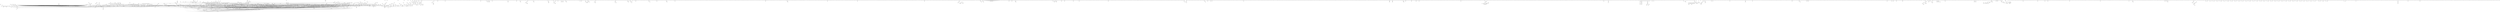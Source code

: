 digraph {
	AHF3101	[label=AHF3101];
	AHF3102	[label=AHF3102];
	AHF3102 -> AHF3101	[minlen=1];
	AHF4001	[label=AHF4001];
	AHF4001 -> AHF3101	[minlen=2];
	AHF4302	[label=AHF4302];
	AHF4302 -> AHF3101	[minlen=3];
	AHF5101	[label=AHF5101];
	AHF5201	[label=AHF5201];
	AHF5202	[label=AHF5202];
	AHF5202 -> AHF5201;
	AHF5302	[label=AHF5302];
	AHF5402	[label=AHF5402];
	AHF5403	[label=AHF5403];
	AHF5899	[label=AHF5899];
	AHF5990	[label=AHF5990];
	AHF5991	[label=AHF5991];
	AHF5999	[label=AHF5999];
	AVF1000	[label=AVF1000];
	AVF1001	[label=AVF1001];
	AVF1002	[label=AVF1002];
	AVF1002 -> AVF1001;
	AVF1003	[label=AVF1003];
	AVF2001	[label=AVF2001];
	AVF2001 -> AVF1002;
	AVF2001 -> AVF1003	[minlen=1];
	AVF2002	[label=AVF2002];
	AVF2002 -> AVF2001;
	AVF2006	[label=AVF2006];
	AVF2102	[label=AVF2102];
	AVF2102 -> AVF2001;
	AVF2103	[label=AVF2103];
	AVF2103 -> AVF2102	[minlen=1];
	AVF3001	[label=AVF3001];
	AVF3001 -> AVF2002;
	AVF3001 -> AVF2102;
	AVF3002	[label=AVF3002];
	AVF3003	[label=AVF3003];
	AVF3006	[label=AVF3006];
	AVF3008	[label=AVF3008];
	AVF3009	[label=AVF3009];
	AVF3009 -> AVF3008;
	AVF3010	[label=AVF3010];
	AVF3012	[label=AVF3012];
	AVF3101	[label=AVF3101];
	AVF4001	[label=AVF4001];
	AVF4001 -> AVF2001;
	AVF4001 -> AVF2002;
	AVF4002	[label=AVF4002];
	AVF4002 -> AVF4001	[minlen=1];
	AVF4003	[label=AVF4003];
	AVF4003 -> AVF2102;
	AVF4003 -> AVF4001;
	AVF4006	[label=AVF4006];
	AVF4006 -> AVF4003	[minlen=1];
	AVF4090	[label=AVF4090];
	AVF4102	[label=AVF4102];
	AVF4102 -> AVF2102;
	AVT3101	[label=AVT3101];
	AVF4102 -> AVT3101;
	AVT3101 -> AVF2002;
	AVT3101 -> AVF2102;
	AVT2002	[label=AVT2002];
	AVT3101 -> AVT2002;
	AVF5301	[label=AVF5301];
	AVF5302	[label=AVF5302];
	AVF5303	[label=AVF5303];
	AVM1000	[label=AVM1000];
	AVM2401	[label=AVM2401];
	AVM3201	[label=AVM3201];
	AVM3202	[label=AVM3202];
	AVM3202 -> AVM3201	[minlen=1];
	AVM3302	[label=AVM3302];
	AVM3303	[label=AVM3303];
	AVM3501	[label=AVM3501];
	AVM4201	[label=AVM4201];
	AVM4201 -> AVM3202	[minlen=1];
	AVM4204	[label=AVM4204];
	AVM4204 -> AVM3202	[minlen=2];
	AVM4301	[label=AVM4301];
	AVM4302	[label=AVM4302];
	AVM4303	[label=AVM4303];
	AVM4501	[label=AVM4501];
	AVM4502	[label=AVM4502];
	AVM4502 -> AVM4501;
	AVM4600	[label=AVM4600];
	AVM4602	[label=AVM4602];
	AVM4603	[label=AVM4603];
	AVM4701	[label=AVM4701];
	AVM4701 -> AVM3202	[minlen=3];
	AVM5000	[label=AVM5000];
	AVM5101	[label=AVM5101];
	AVM5102	[label=AVM5102];
	AVM5103	[label=AVM5103];
	AVM5104	[label=AVM5104];
	AVM5105	[label=AVM5105];
	AVM5106	[label=AVM5106];
	AVM5107	[label=AVM5107];
	AVM5199	[label=AVM5199];
	AVM5501	[label=AVM5501];
	AVM5899	[label=AVM5899];
	AVM5998	[label=AVM5998];
	AVM5999	[label=AVM5999];
	AVS1101	[label=AVS1101];
	AVS1102	[label=AVS1102];
	AVS1201	[label=AVS1201];
	AVS1202	[label=AVS1202];
	AVS2101	[label=AVS2101];
	MTH1000	[label=MTH1000];
	AVS2101 -> MTH1000;
	MTH1001	[label=MTH1001];
	AVS2101 -> MTH1001;
	MTH1010	[label=MTH1010];
	AVS2101 -> MTH1010;
	MTH1011	[label=MTH1011];
	AVS2101 -> MTH1011;
	MTH1012	[label=MTH1012];
	AVS2101 -> MTH1012;
	MTH1001 -> MTH1000;
	MTH1001 -> MTH1012;
	MTH1010 -> MTH1000;
	MTH1012 -> MTH1011;
	MTH1701	[label=MTH1701];
	MTH1012 -> MTH1701;
	AVS2102	[label=AVS2102];
	AVS2102 -> AVS2101;
	EDS1021	[label=EDS1021];
	AVS2102 -> EDS1021	[minlen=1];
	PHY1001	[label=PHY1001];
	AVS2102 -> PHY1001;
	PHY1001 -> MTH1001;
	PHY1001 -> MTH1010;
	MTH1002	[label=MTH1002];
	PHY1001 -> MTH1002;
	MTH1020	[label=MTH1020];
	PHY1001 -> MTH1020;
	MTH1003	[label=MTH1003];
	PHY1001 -> MTH1003;
	AVS2222	[label=AVS2222];
	AVS2402	[label=AVS2402];
	AVS3201	[label=AVS3201];
	AVS3201 -> AVS1201	[minlen=1];
	OCN2407	[label=OCN2407];
	AVS3201 -> OCN2407;
	OCN2407 -> MTH1001;
	OCN2407 -> MTH1010;
	AVS4000	[label=AVS4000];
	AVS4201	[label=AVS4201];
	AVS4202	[label=AVS4202];
	AVT2001	[label=AVT2001];
	AVS4202 -> AVT2001;
	AVT2201	[label=AVT2201];
	AVS4202 -> AVT2201;
	AVT1002	[label=AVT1002];
	AVT2001 -> AVT1002;
	AVT2201 -> AVM1000;
	AVT1001	[label=AVT1001];
	AVT2201 -> AVT1001;
	AVS4203	[label=AVS4203];
	AVS4203 -> AVS4202	[minlen=1];
	AVS4302	[label=AVS4302];
	AVT4301	[label=AVT4301];
	AVS4302 -> AVT4301;
	AVS4304	[label=AVS4304];
	AVS4402	[label=AVS4402];
	AVS4402 -> AVM1000;
	AVS4402 -> AVT1001;
	AVS5201	[label=AVS5201];
	AVS5203	[label=AVS5203];
	AVS5204	[label=AVS5204];
	AVS5205	[label=AVS5205];
	AVS5206	[label=AVS5206];
	AVS5207	[label=AVS5207];
	AVS5208	[label=AVS5208];
	AVS5208 -> AVS5207;
	AVS5500	[label=AVS5500];
	AVS5899	[label=AVS5899];
	AVS5999	[label=AVS5999];
	AVS6000	[label=AVS6000];
	AVS6010	[label=AVS6010];
	AVS6010 -> AVS6000	[minlen=1];
	AVS6100	[label=AVS6100];
	AVS6100 -> AVS5205	[minlen=1];
	AVS6100 -> AVS6000;
	AVS6110	[label=AVS6110];
	AVS6110 -> AVS6100	[minlen=1];
	AVS6200	[label=AVS6200];
	AVS6500	[label=AVS6500];
	AVS6899	[label=AVS6899];
	AVS6900	[label=AVS6900];
	AVS6900 -> AVS6100;
	AVS6001	[label=AVS6001];
	AVS6900 -> AVS6001;
	AVS6001 -> AVS6000;
	AVS6995	[label=AVS6995];
	AVS6999	[label=AVS6999];
	AVT1002 -> AVT1001;
	AVT1111	[label=AVT1111];
	AVT1112	[label=AVT1112];
	AVT1112 -> AVF1001;
	AVT1112 -> AVT1111	[minlen=1];
	AVT1303	[label=AVT1303];
	AVT2002 -> AVF1002;
	AVT2002 -> AVF2001;
	AVT2002 -> AVT2001;
	AVT2002 -> AVT1002;
	AVT2111	[label=AVT2111];
	AVT2111 -> AVT1112	[minlen=1];
	AVT2303	[label=AVT2303];
	AVT2303 -> AVM1000;
	AVT2303 -> AVT1001;
	AVT3203	[label=AVT3203];
	AVT3203 -> AVT2001;
	AVT3203 -> AVT2201;
	AVT3501	[label=AVT3501];
	AVT3999	[label=AVT3999];
	AVT4000	[label=AVT4000];
	AVT4000 -> AVT3999	[minlen=1];
	AVT4001	[label=AVT4001];
	AVT4001 -> AVT4000	[minlen=1];
	AVT4002	[label=AVT4002];
	AVT4201	[label=AVT4201];
	AVT4201 -> AVT2002	[minlen=1];
	AVT4202	[label=AVT4202];
	AVT4202 -> AVF2001	[minlen=1];
	AVT4203	[label=AVT4203];
	AVT4203 -> AVT2002	[minlen=2];
	AVT4302	[label=AVT4302];
	AVT4302 -> AVT3203	[minlen=1];
	AVT5000	[label=AVT5000];
	AVT5301	[label=AVT5301];
	AVT5302	[label=AVT5302];
	BUS1301	[label=BUS1301];
	BUS1501	[label=BUS1501];
	BUS1502	[label=BUS1502];
	BUS1502 -> BUS1501;
	BUS1601	[label=BUS1601];
	BUS1801	[label=BUS1801];
	BUS2211	[label=BUS2211];
	BUS2212	[label=BUS2212];
	BUS2212 -> BUS2211;
	EAC2211	[label=EAC2211];
	BUS2212 -> EAC2211;
	BUS2303	[label=BUS2303];
	BUS2303 -> MTH1000;
	BUS2303 -> MTH1001;
	BUS2303 -> MTH1010;
	BUS2303 -> MTH1011;
	BUS2303 -> MTH1012;
	BUS2303 -> MTH0111;
	BUS2303 -> MTH1002;
	BUS2303 -> MTH1020;
	MTH1051	[label=MTH1051];
	BUS2303 -> MTH1051;
	MTH1603	[label=MTH1603];
	BUS2303 -> MTH1603;
	BUS2303 -> MTH1701;
	MTH1702	[label=MTH1702];
	BUS2303 -> MTH1702;
	MTH1703	[label=MTH1703];
	BUS2303 -> MTH1703;
	MTH2001	[label=MTH2001];
	BUS2303 -> MTH2001;
	MTH2051	[label=MTH2051];
	BUS2303 -> MTH2051;
	MTH2201	[label=MTH2201];
	BUS2303 -> MTH2201;
	MTH2202	[label=MTH2202];
	BUS2303 -> MTH2202;
	MTH2332	[label=MTH2332];
	BUS2303 -> MTH2332;
	MTH2401	[label=MTH2401];
	BUS2303 -> MTH2401;
	MTH1002 -> MTH1001;
	MTH1002 -> MTH1010;
	MTH1020 -> MTH1010;
	MTH1051 -> MTH1701;
	MTH1603 -> MTH1000;
	MTH1702 -> MTH1000;
	MTH1702 -> MTH1701;
	MTH1703 -> MTH1701;
	MTH2001 -> MTH1002;
	MTH2001 -> MTH1020;
	MTH2051 -> MTH1000;
	MTH2051 -> MTH1001;
	MTH2051 -> MTH1010;
	MTH2051 -> MTH1702;
	MTH2201 -> MTH1002;
	MTH2201 -> MTH1020;
	MTH2201 -> MTH1003;
	MTH2202 -> MTH1002;
	MTH2202 -> MTH1020;
	MTH2332 -> MTH1000;
	MTH2401 -> MTH1002;
	MTH2401 -> MTH1020;
	MTH2401 -> MTH1003;
	BUS2304	[label=BUS2304];
	BUS2304 -> MTH1000;
	BUS2304 -> MTH1001;
	BUS2304 -> MTH1010;
	BUS2304 -> MTH1011;
	BUS2304 -> MTH1012;
	BUS2304 -> MTH0111;
	BUS2304 -> MTH1002;
	BUS2304 -> MTH1020;
	BUS2304 -> MTH1051;
	BUS2304 -> MTH1603;
	BUS2304 -> MTH1701;
	BUS2304 -> MTH1702;
	BUS2304 -> MTH1703;
	BUS2304 -> MTH2001;
	BUS2304 -> MTH2051;
	BUS2304 -> MTH2201;
	BUS2304 -> MTH2202;
	BUS2304 -> MTH2332;
	BUS2304 -> MTH2401;
	BUS2601	[label=BUS2601];
	BUS2602	[label=BUS2602];
	BUS2703	[label=BUS2703];
	BUS2703 -> MTH1000;
	BUS2703 -> MTH1001;
	BUS2703 -> MTH1010;
	BUS2703 -> MTH1701;
	BUS3208	[label=BUS3208];
	BUS3208 -> BUS2212	[minlen=1];
	BUS3211	[label=BUS3211];
	BUS3211 -> BUS2212;
	BUS3212	[label=BUS3212];
	BUS3212 -> BUS3211	[minlen=1];
	BUS3213	[label=BUS3213];
	BUS3213 -> BUS2212	[minlen=2];
	BUS3214	[label=BUS3214];
	BUS3214 -> BUS2212	[minlen=3];
	BUS3304	[label=BUS3304];
	BUS3304 -> BUS2303;
	BUS3304 -> BUS2304;
	BUS3401	[label=BUS3401];
	BUS3401 -> BUS2212;
	EAC2212	[label=EAC2212];
	BUS3401 -> EAC2212;
	EAC2212 -> BUS2211;
	EAC2212 -> EAC2211;
	BUS3404	[label=BUS3404];
	BUS3404 -> MTH1000;
	BUS3404 -> MTH1001;
	BUS3404 -> MTH1010;
	BUS3404 -> MTH1701;
	BUS3404 -> MTH1702;
	BUS3500	[label=BUS3500];
	BUS3501	[label=BUS3501];
	BUS3503	[label=BUS3503];
	BUS3503 -> BUS3501	[minlen=1];
	BUS3504	[label=BUS3504];
	BUS3509	[label=BUS3509];
	BUS3511	[label=BUS3511];
	BUS3511 -> BUS3504;
	BUS3514	[label=BUS3514];
	BUS3514 -> BUS3504;
	BUS3516	[label=BUS3516];
	BUS3517	[label=BUS3517];
	BUS3517 -> BUS3514	[minlen=1];
	BUS3521	[label=BUS3521];
	BUS3521 -> BUS3511;
	BUS3550	[label=BUS3550];
	BUS3551	[label=BUS3551];
	BUS3551 -> BUS3550	[minlen=1];
	BUS3553	[label=BUS3553];
	BUS3553 -> AVM3303;
	BUS3601	[label=BUS3601];
	BUS3603	[label=BUS3603];
	BUS3603 -> BUS3601	[minlen=1];
	BUS3605	[label=BUS3605];
	BUS3605 -> BUS3601;
	EMK3601	[label=EMK3601];
	BUS3605 -> EMK3601;
	COM1102	[label=COM1102];
	EMK3601 -> COM1102;
	EEC2303	[label=EEC2303];
	EMK3601 -> EEC2303;
	BUS3607	[label=BUS3607];
	BUS3607 -> BUS2703;
	BUS3607 -> BUS3601;
	BUS3607 -> EMK3601;
	EST2703	[label=EST2703];
	BUS3607 -> EST2703;
	EST2703 -> MTH1000;
	EST2703 -> MTH1001;
	EST2703 -> MTH1701;
	EST2703 -> MTH1702;
	BUS3611	[label=BUS3611];
	BUS3611 -> BUS3601;
	BUS3611 -> EMK3601;
	BUS3612	[label=BUS3612];
	BUS3612 -> BUS3601;
	BUS3612 -> EMK3601;
	BUS3704	[label=BUS3704];
	BUS3704 -> MTH1001;
	BUS3704 -> MTH1010;
	BUS3704 -> MTH1702;
	BUS3704 -> MTH2401;
	BUS3704 -> BUS2703;
	BUS3704 -> EST2703;
	BUS3705	[label=BUS3705];
	BUS3801	[label=BUS3801];
	BUS3801 -> BUS3501	[minlen=2];
	BUS3802	[label=BUS3802];
	BUS3802 -> BUS2303;
	BUS3802 -> BUS2304;
	BUS3805	[label=BUS3805];
	BUS3805 -> BUS2303;
	BUS3805 -> BUS2304;
	BUS4211	[label=BUS4211];
	BUS4211 -> BUS3211	[minlen=2];
	BUS4216	[label=BUS4216];
	BUS4216 -> BUS3211	[minlen=3];
	BUS4218	[label=BUS4218];
	BUS4218 -> BUS2601	[minlen=1];
	BUS4219	[label=BUS4219];
	BUS4220	[label=BUS4220];
	BUS4222	[label=BUS4222];
	BUS4222 -> BUS2212	[minlen=4];
	BUS4284	[label=BUS4284];
	BUS4783	[label=BUS4783];
	BUS4284 -> BUS4783	[minlen=1];
	BUS4304	[label=BUS4304];
	BUS4304 -> BUS3401	[minlen=1];
	BUS4401	[label=BUS4401];
	BUS4401 -> BUS3401	[minlen=2];
	BUS4402	[label=BUS4402];
	BUS4402 -> BUS3401	[minlen=3];
	BUS4425	[label=BUS4425];
	BUS4425 -> BUS3501	[minlen=3];
	BUS4426	[label=BUS4426];
	BUS4426 -> MTH1001;
	BUS4426 -> MTH1010;
	BUS4426 -> MTH1702;
	BUS4501	[label=BUS4501];
	BUS4501 -> BUS3704;
	EBA3334	[label=EBA3334];
	BUS4501 -> EBA3334;
	EBA3334 -> MTH2401;
	EBA3334 -> BUS2703;
	EBA3334 -> EST2703;
	BUS4502	[label=BUS4502];
	BUS4502 -> BUS3501;
	BUS4503	[label=BUS4503];
	BUS4503 -> BUS3501	[minlen=4];
	BUS4504	[label=BUS4504];
	BUS4504 -> BUS3501	[minlen=1];
	BUS4508	[label=BUS4508];
	BUS4508 -> BUS3514	[minlen=2];
	BUS4511	[label=BUS4511];
	BUS4511 -> BUS3501;
	BUS4511 -> BUS3504;
	BUS4518	[label=BUS4518];
	BUS4518 -> BUS3514	[minlen=3];
	BUS4520	[label=BUS4520];
	BUS4520 -> BUS3501;
	BUS4520 -> BUS4502;
	BUS4521	[label=BUS4521];
	BUS4521 -> BUS3521	[minlen=1];
	BUS4522	[label=BUS4522];
	BUS4522 -> BUS3521	[minlen=2];
	BUS4550	[label=BUS4550];
	BUS4550 -> BUS3550	[minlen=2];
	BUS4552	[label=BUS4552];
	BUS4552 -> BUS3550	[minlen=3];
	BUS4553	[label=BUS4553];
	BUS4553 -> BUS3550	[minlen=4];
	BUS4555	[label=BUS4555];
	BUS4555 -> BUS2601	[minlen=2];
	BUS4583	[label=BUS4583];
	BUS4583 -> BUS3511;
	BUS4583 -> BUS3514;
	BUS4601	[label=BUS4601];
	BUS4601 -> BUS3601;
	BUS4601 -> EMK3601;
	BUS4605	[label=BUS4605];
	BUS4605 -> BUS3501;
	BUS4605 -> BUS3601;
	BUS4605 -> EMK3601;
	EMG3301	[label=EMG3301];
	BUS4605 -> EMG3301;
	EMG3301 -> COM1102;
	BUS4606	[label=BUS4606];
	BUS4606 -> BUS3601	[minlen=2];
	BUS4607	[label=BUS4607];
	BUS4607 -> BUS3601;
	BUS4607 -> EMK3601;
	BUS4686	[label=BUS4686];
	BUS4686 -> BUS3601	[minlen=3];
	BUS4701	[label=BUS4701];
	BUS4702	[label=BUS4702];
	BUS4786	[label=BUS4786];
	BUS4786 -> BUS4783	[minlen=2];
	BUS4787	[label=BUS4787];
	BUS4788	[label=BUS4788];
	BUS4790	[label=BUS4790];
	BUS4801	[label=BUS4801];
	BUS4801 -> BUS3805	[minlen=1];
	BUS4802	[label=BUS4802];
	BUS4802 -> BUS2211;
	BUS4802 -> BUS2212;
	BUS4803	[label=BUS4803];
	BUS4803 -> BUS3401	[minlen=4];
	BUS5011	[label=BUS5011];
	BUS5017	[label=BUS5017];
	BUS5023	[label=BUS5023];
	BUS5070	[label=BUS5070];
	BUS5113	[label=BUS5113];
	BUS5602	[label=BUS5602];
	BUS5113 -> BUS5602	[minlen=1];
	BUS5601	[label=BUS5601];
	BUS5602 -> BUS5601	[minlen=1];
	BUS5114	[label=BUS5114];
	BUS5115	[label=BUS5115];
	BUS5116	[label=BUS5116];
	BUS5117	[label=BUS5117];
	BUS5117 -> BUS5116;
	BUS5138	[label=BUS5138];
	BUS5211	[label=BUS5211];
	BUS5213	[label=BUS5213];
	BUS5213 -> BUS5211	[minlen=1];
	BUS5214	[label=BUS5214];
	BUS5214 -> BUS5430;
	BUS5217	[label=BUS5217];
	BUS5217 -> BUS5211	[minlen=2];
	BUS5218	[label=BUS5218];
	BUS5218 -> BUS5211	[minlen=3];
	BUS5219	[label=BUS5219];
	BUS5220	[label=BUS5220];
	BUS5220 -> BUS5211	[minlen=4];
	BUS5307	[label=BUS5307];
	BUS5411	[label=BUS5411];
	BUS5421	[label=BUS5421];
	BUS5426	[label=BUS5426];
	BUS5431	[label=BUS5431];
	BUS5432	[label=BUS5432];
	BUS5433	[label=BUS5433];
	BUS5434	[label=BUS5434];
	BUS5435	[label=BUS5435];
	BUS5436	[label=BUS5436];
	BUS5437	[label=BUS5437];
	BUS5438	[label=BUS5438];
	BUS5439	[label=BUS5439];
	BUS5440	[label=BUS5440];
	BUS5444	[label=BUS5444];
	BUS5444 -> BUS5421	[minlen=1];
	BUS5444 -> BUS5440;
	BUS5446	[label=BUS5446];
	BUS5447	[label=BUS5447];
	BUS5447 -> BUS5440	[minlen=1];
	BUS5448	[label=BUS5448];
	BUS5448 -> BUS5446;
	BUS5450	[label=BUS5450];
	BUS5455	[label=BUS5455];
	BUS5456	[label=BUS5456];
	BUS5457	[label=BUS5457];
	BUS5458	[label=BUS5458];
	BUS5458 -> BUS5450;
	BUS5460	[label=BUS5460];
	BUS5461	[label=BUS5461];
	BUS5462	[label=BUS5462];
	BUS5465	[label=BUS5465];
	BUS5466	[label=BUS5466];
	BUS5467	[label=BUS5467];
	BUS5470	[label=BUS5470];
	BUS5476	[label=BUS5476];
	BUS5476 -> BUS5470	[minlen=1];
	BUS5480	[label=BUS5480];
	BUS5486	[label=BUS5486];
	BUS5486 -> BUS5440	[minlen=2];
	BUS5487	[label=BUS5487];
	BUS5488	[label=BUS5488];
	BUS5499	[label=BUS5499];
	BUS5610	[label=BUS5610];
	BUS5610 -> BUS5460;
	BUS5611	[label=BUS5611];
	BUS5612	[label=BUS5612];
	BUS5613	[label=BUS5613];
	BUS5613 -> BUS5602	[minlen=2];
	BUS5614	[label=BUS5614];
	BUS5618	[label=BUS5618];
	BUS5618 -> BUS5460;
	BUS5618 -> BUS5610;
	BUS5621	[label=BUS5621];
	BUS5621 -> BUS5460;
	BUS5622	[label=BUS5622];
	BUS5622 -> BUS5460	[minlen=1];
	BUS5623	[label=BUS5623];
	BUS5623 -> BUS5621;
	BUS5629	[label=BUS5629];
	BUS5629 -> BUS5460;
	BUS5629 -> BUS5621;
	BUS5629 -> BUS5623;
	BUS5644	[label=BUS5644];
	BUS5644 -> BUS5431	[minlen=1];
	BUS5646	[label=BUS5646];
	BUS5650	[label=BUS5650];
	BUS5650 -> BUS5431	[minlen=2];
	BUS5651	[label=BUS5651];
	BUS5653	[label=BUS5653];
	BUS5654	[label=BUS5654];
	BUS5656	[label=BUS5656];
	BUS5656 -> BUS5470	[minlen=2];
	BUS5657	[label=BUS5657];
	BUS5657 -> BUS5470	[minlen=3];
	BUS5658	[label=BUS5658];
	BUS5661	[label=BUS5661];
	BUS5662	[label=BUS5662];
	BUS5662 -> BUS5661	[minlen=1];
	MGT5113	[label=MGT5113];
	BUS5662 -> MGT5113	[minlen=2];
	BUS5668	[label=BUS5668];
	BUS5668 -> BUS5662	[minlen=1];
	BUS5669	[label=BUS5669];
	BUS5840	[label=BUS5840];
	BUS5858	[label=BUS5858];
	BUS5870	[label=BUS5870];
	BUS5899	[label=BUS5899];
	BUS5990	[label=BUS5990];
	BUS5999	[label=BUS5999];
	EAC3211	[label=EAC3211];
	EAC3211 -> EAC2212;
	EAC3212	[label=EAC3212];
	EAC3212 -> EAC3211;
	EAC3214	[label=EAC3214];
	EAC3214 -> EAC2212	[minlen=1];
	EAC4401	[label=EAC4401];
	EAC4401 -> EAC3212	[minlen=1];
	EAC4411	[label=EAC4411];
	EAC4411 -> EAC3212;
	EAC4412	[label=EAC4412];
	EAC4412 -> EAC4411	[minlen=1];
	EAC4421	[label=EAC4421];
	EAC4421 -> EAC2212;
	EAC4422	[label=EAC4422];
	EAC4422 -> EAC4421	[minlen=1];
	EBA3321	[label=EBA3321];
	EBA3321 -> COM1102	[minlen=1];
	COM1101	[label=COM1101];
	COM1102 -> COM1101;
	COM1102 -> COM1001;
	EBA4498	[label=EBA4498];
	EBA4498 -> EAC2212;
	EBA4498 -> EMK3601;
	EBA4498 -> EMG3301;
	EMG3225	[label=EMG3225];
	EBA4498 -> EMG3225;
	EMG3225 -> BUS2212;
	EMG3225 -> EAC2212;
	EEC2303 -> MTH1000;
	EEC2303 -> MTH1001;
	EEC2303 -> MTH1701;
	EEC2303 -> MTH1702;
	EEC2304	[label=EEC2304];
	EEC2304 -> MTH1000;
	EEC2304 -> MTH1001;
	EEC2304 -> MTH1010;
	EEC2304 -> MTH1701;
	EEC2304 -> MTH1702;
	EHC1103	[label=EHC1103];
	EHC3302	[label=EHC3302];
	EHC3303	[label=EHC3303];
	EHC3303 -> EHC3302	[minlen=1];
	EHC4402	[label=EHC4402];
	EHC4410	[label=EHC4410];
	EHC4410 -> EHC3302	[minlen=2];
	EHC4498	[label=EHC4498];
	EHC4498 -> EHC4402;
	EHR3335	[label=EHR3335];
	EMG3331	[label=EMG3331];
	EHR3335 -> EMG3331	[minlen=1];
	EMG3331 -> EMG3301;
	EHR3340	[label=EHR3340];
	EHR3340 -> EMG3331	[minlen=2];
	EHR3360	[label=EHR3360];
	EHR3360 -> EMG3331	[minlen=3];
	ELA2601	[label=ELA2601];
	ELA2602	[label=ELA2602];
	ELA2602 -> ELA2601	[minlen=1];
	ELA2603	[label=ELA2603];
	ELA2603 -> ELA2601	[minlen=2];
	ELA3001	[label=ELA3001];
	ELA3001 -> ELA2601	[minlen=3];
	EMG3325	[label=EMG3325];
	EMG3327	[label=EMG3327];
	EMG3327 -> EMG3301;
	EMG3328	[label=EMG3328];
	EMG3328 -> COM1102	[minlen=2];
	EMG3340	[label=EMG3340];
	EMG3340 -> EMK3601	[minlen=1];
	EMG4005	[label=EMG4005];
	EMG4006	[label=EMG4006];
	EMG4006 -> EMG4005;
	EMG4410	[label=EMG4410];
	EMG4410 -> EMG3301	[minlen=1];
	EMG4412	[label=EMG4412];
	EMG4412 -> EMG3301;
	PSY3541	[label=PSY3541];
	EMG4412 -> PSY3541;
	PSY1411	[label=PSY1411];
	PSY3541 -> PSY1411;
	EMK3320	[label=EMK3320];
	EMK3320 -> EMK3601	[minlen=2];
	EMK3607	[label=EMK3607];
	EMK3607 -> EMK3601	[minlen=3];
	EMK4063	[label=EMK4063];
	EMK4063 -> EMK3601	[minlen=4];
	MGT4011	[label=MGT4011];
	MGT4017	[label=MGT4017];
	MGT4070	[label=MGT4070];
	MGT4084	[label=MGT4084];
	MGT4206	[label=MGT4206];
	MGT4207	[label=MGT4207];
	MGT4208	[label=MGT4208];
	MGT4209	[label=MGT4209];
	MGT5000	[label=MGT5000];
	MGT5001	[label=MGT5001];
	MGT5002	[label=MGT5002];
	MGT5003	[label=MGT5003];
	MGT5004	[label=MGT5004];
	MGT5005	[label=MGT5005];
	MGT5006	[label=MGT5006];
	MGT5007	[label=MGT5007];
	MGT5008	[label=MGT5008];
	MGT5009	[label=MGT5009];
	MGT5010	[label=MGT5010];
	MGT5011	[label=MGT5011];
	MGT5013	[label=MGT5013];
	MGT5014	[label=MGT5014];
	MGT5015	[label=MGT5015];
	MGT5016	[label=MGT5016];
	MGT5017	[label=MGT5017];
	MGT5018	[label=MGT5018];
	MGT5019	[label=MGT5019];
	MGT5020	[label=MGT5020];
	MGT5021	[label=MGT5021];
	MGT5022	[label=MGT5022];
	MGT5023	[label=MGT5023];
	MGT5024	[label=MGT5024];
	MGT5031	[label=MGT5031];
	MGT5032	[label=MGT5032];
	MGT5033	[label=MGT5033];
	MGT5034	[label=MGT5034];
	MGT5035	[label=MGT5035];
	MGT5037	[label=MGT5037];
	MGT5040	[label=MGT5040];
	MGT5042	[label=MGT5042];
	MGT5043	[label=MGT5043];
	MGT5044	[label=MGT5044];
	MGT5045	[label=MGT5045];
	MGT5046	[label=MGT5046];
	MGT5047	[label=MGT5047];
	MGT5048	[label=MGT5048];
	MGT5049	[label=MGT5049];
	MGT5050	[label=MGT5050];
	MGT5051	[label=MGT5051];
	MGT5052	[label=MGT5052];
	MGT5053	[label=MGT5053];
	MGT5060	[label=MGT5060];
	MGT5061	[label=MGT5061];
	MGT5062	[label=MGT5062];
	MGT5063	[label=MGT5063];
	MGT5064	[label=MGT5064];
	MGT5065	[label=MGT5065];
	MGT5066	[label=MGT5066];
	MGT5067	[label=MGT5067];
	MGT5068	[label=MGT5068];
	MGT5069	[label=MGT5069];
	MGT5070	[label=MGT5070];
	MGT5071	[label=MGT5071];
	MGT5071 -> MGT5006;
	MGT5079	[label=MGT5079];
	MGT5080	[label=MGT5080];
	MGT5081	[label=MGT5081];
	MGT5082	[label=MGT5082];
	MGT5083	[label=MGT5083];
	MGT5084	[label=MGT5084];
	MGT5087	[label=MGT5087];
	MGT5088	[label=MGT5088];
	MGT5089	[label=MGT5089];
	MGT5090	[label=MGT5090];
	MGT5091	[label=MGT5091];
	MGT5092	[label=MGT5092];
	MGT5093	[label=MGT5093];
	MGT5100	[label=MGT5100];
	MGT5101	[label=MGT5101];
	MGT5105	[label=MGT5105];
	MGT5106	[label=MGT5106];
	MGT5112	[label=MGT5112];
	MGT5114	[label=MGT5114];
	MGT5115	[label=MGT5115];
	MGT5119	[label=MGT5119];
	MGT5121	[label=MGT5121];
	MGT5122	[label=MGT5122];
	MGT5131	[label=MGT5131];
	MGT5132	[label=MGT5132];
	MGT5133	[label=MGT5133];
	MGT5134	[label=MGT5134];
	MGT5136	[label=MGT5136];
	MGT5137	[label=MGT5137];
	MGT5138	[label=MGT5138];
	MGT5140	[label=MGT5140];
	MGT5141	[label=MGT5141];
	MGT5142	[label=MGT5142];
	MGT5145	[label=MGT5145];
	MGT5146	[label=MGT5146];
	MGT5147	[label=MGT5147];
	MGT5148	[label=MGT5148];
	MGT5149	[label=MGT5149];
	MGT5150	[label=MGT5150];
	MGT5151	[label=MGT5151];
	MGT5152	[label=MGT5152];
	MGT5153	[label=MGT5153];
	MGT5154	[label=MGT5154];
	MGT5155	[label=MGT5155];
	MGT5156	[label=MGT5156];
	MGT5157	[label=MGT5157];
	MGT5158	[label=MGT5158];
	MGT5158 -> MGT5151	[minlen=1];
	MGT5159	[label=MGT5159];
	MGT5159 -> MGT5014	[minlen=1];
	MGT5160	[label=MGT5160];
	MGT5162	[label=MGT5162];
	MGT5163	[label=MGT5163];
	MGT5164	[label=MGT5164];
	MGT5164 -> MGT5151	[minlen=2];
	MGT5166	[label=MGT5166];
	MGT5167	[label=MGT5167];
	MGT5167 -> MGT5014	[minlen=2];
	MGT5170	[label=MGT5170];
	MGT5171	[label=MGT5171];
	MGT5211	[label=MGT5211];
	MGT5212	[label=MGT5212];
	MGT5213	[label=MGT5213];
	MGT5214	[label=MGT5214];
	MGT5215	[label=MGT5215];
	MGT5216	[label=MGT5216];
	MGT5217	[label=MGT5217];
	MGT5218	[label=MGT5218];
	MGT5220	[label=MGT5220];
	MGT5231	[label=MGT5231];
	MGT5240	[label=MGT5240];
	MGT5270	[label=MGT5270];
	MGT5300	[label=MGT5300];
	MGT5301	[label=MGT5301];
	MGT5302	[label=MGT5302];
	MGT5302 -> MGT5000	[minlen=1];
	MGT5302 -> MGT5002	[minlen=2];
	MGT5303	[label=MGT5303];
	MGT5304	[label=MGT5304];
	MGT5304 -> MGT5132;
	MGT5305	[label=MGT5305];
	MGT5310	[label=MGT5310];
	MGT5311	[label=MGT5311];
	MGT5311 -> MGT5301;
	MGT5312	[label=MGT5312];
	MGT5312 -> MGT5019;
	MGT5500	[label=MGT5500];
	MGT5901	[label=MGT5901];
	MGT5902	[label=MGT5902];
	MGT5903	[label=MGT5903];
	MGT5904	[label=MGT5904];
	MGT5905	[label=MGT5905];
	BUS6030	[label=BUS6030];
	BUS6031	[label=BUS6031];
	BUS6032	[label=BUS6032];
	BUS6033	[label=BUS6033];
	BUS6034	[label=BUS6034];
	MGT6005	[label=MGT6005];
	BUS6036	[label=BUS6036];
	BUS6037	[label=BUS6037];
	MGT6008	[label=MGT6008];
	MGT6899	[label=MGT6899];
	BUS6990	[label=BUS6990];
	BUS6991	[label=BUS6991];
	BUS6991 -> BUS6990;
	BUS6999	[label=BUS6999];
	SPC5001	[label=SPC5001];
	SPC5004	[label=SPC5004];
	SPC5005	[label=SPC5005];
	SPC5006	[label=SPC5006];
	SPC5009	[label=SPC5009];
	SPC5010	[label=SPC5010];
	SPC5011	[label=SPC5011];
	SPC5012	[label=SPC5012];
	SPC5013	[label=SPC5013];
	SPC5014	[label=SPC5014];
	SPC5017	[label=SPC5017];
	SPC5018	[label=SPC5018];
	SPC5065	[label=SPC5065];
	SPC5066	[label=SPC5066];
	SPC5080	[label=SPC5080];
	SPC5090	[label=SPC5090];
	SPC5899	[label=SPC5899];
	SPC5999	[label=SPC5999];
	BME1045	[label=BME1045];
	BME3081	[label=BME3081];
	BIO3201	[label=BIO3201];
	BME3081 -> BIO3201;
	BME2081	[label=BME2081];
	BME3081 -> BME2081;
	MEE2081	[label=MEE2081];
	BME3081 -> MEE2081;
	BIO1010	[label=BIO1010];
	BIO3201 -> BIO1010;
	BME2081 -> PHY1001;
	BME2081 -> MTH1002;
	BME2081 -> MTH1020;
	MEE2081 -> PHY1001;
	BME3240	[label=BME3240];
	BME3240 -> MTH2201;
	BME3240 -> BIO3201;
	MTH3200	[label=MTH3200];
	BME3240 -> MTH3200;
	MTH3200 -> MTH1002;
	MTH3200 -> MTH1020;
	MTH3200 -> MTH1003;
	MTH3102	[label=MTH3102];
	MTH3200 -> MTH3102;
	BME3260	[label=BME3260];
	BME3260 -> PHY1001;
	BME3260 -> MTH1002;
	BME3260 -> MTH1020;
	BME3260 -> BIO1010;
	CHM2001	[label=CHM2001];
	BME3260 -> CHM2001;
	CHM1102	[label=CHM1102];
	CHM2001 -> CHM1102;
	BME3261	[label=BME3261];
	BME3261 -> BME3081;
	BME3261 -> BME2081;
	BME3261 -> BME3260;
	BME4050	[label=BME4050];
	BME4191	[label=BME4191];
	BME4191 -> BME3081;
	BME4191 -> BIO3201;
	BME4191 -> BME3260;
	COM2223	[label=COM2223];
	BME4191 -> COM2223;
	COM2223 -> COM1102;
	BME4241	[label=BME4241];
	BME3030	[label=BME3030];
	BME4241 -> BME3030	[minlen=1];
	BME3030 -> MTH2201;
	BME3030 -> MTH3200;
	PHY2002	[label=PHY2002];
	BME3030 -> PHY2002;
	BME4252	[label=BME4252];
	BME4252 -> BIO3201;
	ECE4991	[label=ECE4991];
	BME4252 -> ECE4991;
	ECE4991 -> MTH2001;
	ECE4991 -> PHY2002;
	MTH2010	[label=MTH2010];
	ECE4991 -> MTH2010;
	BME4253	[label=BME4253];
	BME4253 -> BME4252	[minlen=1];
	BME4292	[label=BME4292];
	BME4292 -> BME4191;
	BME4293	[label=BME4293];
	BME4293 -> BME4292	[minlen=1];
	BME4300	[label=BME4300];
	BME4320	[label=BME4320];
	BME4410	[label=BME4410];
	BME4410 -> MTH2201;
	BME4410 -> BIO3201;
	BME4410 -> MTH3200;
	BME4410 -> PHY2002;
	PHY2002 -> PHY1001;
	BME5103	[label=BME5103];
	BME5259	[label=BME5259];
	BME5259 -> MTH2201;
	BME5259 -> MTH2401;
	BME5259 -> MTH3200;
	BME5310	[label=BME5310];
	BME5500	[label=BME5500];
	BME5569	[label=BME5569];
	BIO4010	[label=BIO4010];
	BME5569 -> BIO4010;
	CHE3260	[label=CHE3260];
	BME5569 -> CHE3260;
	CHM2002	[label=CHM2002];
	BIO4010 -> CHM2002;
	CHE3260 -> PHY1001;
	CHE3260 -> MTH1002;
	CHE3260 -> MTH1020;
	CHM1101	[label=CHM1101];
	CHE3260 -> CHM1101;
	BME5702	[label=BME5702];
	BME5710	[label=BME5710];
	BME5720	[label=BME5720];
	BME5730	[label=BME5730];
	BME5740	[label=BME5740];
	BME5790	[label=BME5790];
	BME5899	[label=BME5899];
	BME5900	[label=BME5900];
	BME5998	[label=BME5998];
	BME5999	[label=BME5999];
	BME6899	[label=BME6899];
	BME6990	[label=BME6990];
	BME6999	[label=BME6999];
	CHE1091	[label=CHE1091];
	CHE1091 -> CHM1101;
	CHM1101 -> MTH1000;
	CHM1101 -> MTH1001;
	CHM1101 -> MTH1010;
	CHM1101 -> MTH1011;
	CHM1101 -> MTH1012;
	CHM1101 -> MTH1002;
	CHM1101 -> MTH1020;
	CHM1101 -> MTH1603;
	CHM1101 -> MTH1701;
	CHM1101 -> MTH1702;
	CHM1101 -> MTH2001;
	CHM1101 -> MTH2051;
	CHM1101 -> MTH2201;
	CHM1101 -> MTH3200;
	CSE1400	[label=CSE1400];
	CHM1101 -> CSE1400;
	CHE1101	[label=CHE1101];
	CHE1102	[label=CHE1102];
	CHE2101	[label=CHE2101];
	CHE2101 -> MTH1001;
	CHE2101 -> MTH1010;
	CHE2101 -> CHM1101;
	CHE2102	[label=CHE2102];
	CHE2102 -> MTH1002;
	CHE2102 -> MTH1020;
	CHE2102 -> CHE2101;
	CHE2102 -> CHM1102;
	CHM1102 -> MTH1000;
	CHM1102 -> MTH1001;
	CHM1102 -> MTH1010;
	CHM1102 -> MTH1011;
	CHM1102 -> MTH1701;
	CHM1102 -> CHM1101;
	CHE3091	[label=CHE3091];
	CHE3091 -> BME3260;
	CHE3091 -> CHE3260;
	CHE3091 -> CHE1091;
	CHE3091 -> CHM2002;
	CHM1091	[label=CHM1091];
	CHE3091 -> CHM1091;
	CHE3091 -> PHY1091	[minlen=1];
	CHM2002 -> CHM2001;
	CHM1091 -> CHM1101;
	CHE3101	[label=CHE3101];
	CHE3101 -> MTH2201;
	CHE3101 -> MTH3200;
	CHE3101 -> CHE2102;
	CHE3103	[label=CHE3103];
	CHE3103 -> MTH2201;
	CHE3103 -> MTH3200;
	CHE3103 -> CHE3101;
	CHE3104	[label=CHE3104];
	CHE3104 -> MTH2201;
	CHE3104 -> MTH3200;
	CHE3104 -> CHE3101;
	CHE3110	[label=CHE3110];
	CHE3104 -> CHE3110;
	CHE3110 -> CHE2102;
	CHE3115	[label=CHE3115];
	CHE3115 -> CHE3101;
	CHE3115 -> CHE3103;
	CHE3170	[label=CHE3170];
	CHE3265	[label=CHE3265];
	CHE3265 -> MTH1002;
	CHE3265 -> MTH1020;
	CHE3265 -> CHE3260;
	PHY2091	[label=PHY2091];
	CHE3265 -> PHY2091;
	PHY2091 -> PHY1001;
	CHE4115	[label=CHE4115];
	CHE4115 -> CHE3115;
	CHE4122	[label=CHE4122];
	CHE4115 -> CHE4122;
	CHE4131	[label=CHE4131];
	CHE4115 -> CHE4131;
	CHE4151	[label=CHE4151];
	CHE4115 -> CHE4151;
	CHE4122 -> MTH2201;
	CHE4122 -> MTH3200;
	CHE4122 -> CHE2102;
	CHE4131 -> CHE3103;
	CHE4131 -> CHE3104;
	CHE4131 -> CHE3110;
	CHE4240	[label=CHE4240];
	CHE4131 -> CHE4240;
	CHE4151 -> CHE3101;
	CHE4151 -> CHE3103;
	CHE4151 -> CHE4240;
	CHE4240 -> MTH2201;
	CHE4240 -> MTH3200;
	CHE4240 -> CHE2102;
	CHE4181	[label=CHE4181];
	CHE4181 -> CHE3103;
	CHE4181 -> CHE4131;
	CHE4182	[label=CHE4182];
	CHE4182 -> CHE4181	[minlen=1];
	CHE4230	[label=CHE4230];
	CHE4230 -> CHE3104	[minlen=1];
	CHE4250	[label=CHE4250];
	CHE4284	[label=CHE4284];
	CHE4288	[label=CHE4288];
	CHE4288 -> CHE2102;
	CHE4288 -> CHM2002;
	CHE4291	[label=CHE4291];
	CHE4292	[label=CHE4292];
	CHE4292 -> CHE4291;
	CHE4560	[label=CHE4560];
	CHE4560 -> CHE3260	[minlen=1];
	CHE4563	[label=CHE4563];
	CHE4563 -> BME3260;
	CHE4563 -> CHE3260;
	CHE4563 -> CHE1091;
	CHE4563 -> CHM2002;
	CHE4563 -> CHM1091;
	CHE4567	[label=CHE4567];
	CHE4567 -> BME3260;
	CHE4567 -> CHE3260;
	CHE4567 -> CHM2002;
	CHE4569	[label=CHE4569];
	CHE4569 -> BME3260;
	CHE4569 -> CHE3260;
	CHE4569 -> CHM2002;
	CHE4591	[label=CHE4591];
	CHE4592	[label=CHE4592];
	CHE5100	[label=CHE5100];
	CHE5101	[label=CHE5101];
	CHE5110	[label=CHE5110];
	CHE5120	[label=CHE5120];
	CHE5150	[label=CHE5150];
	CHE5230	[label=CHE5230];
	CHE5240	[label=CHE5240];
	CHE5250	[label=CHE5250];
	CHE5291	[label=CHE5291];
	CHE5292	[label=CHE5292];
	CHE5567	[label=CHE5567];
	CHE5571	[label=CHE5571];
	CHE5572	[label=CHE5572];
	CHE5899	[label=CHE5899];
	CHE5998	[label=CHE5998];
	CHE5999	[label=CHE5999];
	CHE6899	[label=CHE6899];
	CHE6990	[label=CHE6990];
	CHE6999	[label=CHE6999];
	CIS1130	[label=CIS1130];
	CIS1140	[label=CIS1140];
	CIS1501	[label=CIS1501];
	CIS1501 -> CIS1140;
	CIS1502	[label=CIS1502];
	CIS1502 -> CIS1140;
	CIS2304	[label=CIS2304];
	CIS2304 -> CIS1140	[minlen=1];
	CIS2501	[label=CIS2501];
	CIS2501 -> CIS1501	[minlen=1];
	CIS2502	[label=CIS2502];
	CIS2502 -> CIS1502	[minlen=1];
	CIS3315	[label=CIS3315];
	CIS3315 -> EST2703;
	CIS3315 -> EMG3327;
	CIS3318	[label=CIS3318];
	CIS3318 -> EMK3601;
	CIS3318 -> CIS1501;
	CIS3318 -> CIS1502;
	CIS3512	[label=CIS3512];
	CIS3512 -> CIS1140;
	CIS3512 -> CIS1501;
	CIS3512 -> CIS1502;
	CIS4026	[label=CIS4026];
	CIS4026 -> CIS3318	[minlen=1];
	CIS4410	[label=CIS4410];
	CIS4410 -> CIS3512;
	CIS4415	[label=CIS4415];
	CIS4424	[label=CIS4424];
	CIS4424 -> CIS3512	[minlen=1];
	CIS4498	[label=CIS4498];
	CIS4498 -> EMK3601;
	CIS4498 -> EMG3301;
	CIS4498 -> CIS4410;
	CIS4498 -> CIS4415	[minlen=1];
	CIS5000	[label=CIS5000];
	CIS5100	[label=CIS5100];
	CIS5200	[label=CIS5200];
	CIS5200 -> CIS5100	[minlen=1];
	CIS5210	[label=CIS5210];
	CIS5220	[label=CIS5220];
	CIS5230	[label=CIS5230];
	CIS5230 -> CIS5100	[minlen=2];
	CIS5400	[label=CIS5400];
	CIS5410	[label=CIS5410];
	CIS5420	[label=CIS5420];
	CIS5420 -> CIS5100;
	CIS5420 -> CIS5410	[minlen=1];
	CIS5530	[label=CIS5530];
	CIS5530 -> CIS5100	[minlen=3];
	CIS5600	[label=CIS5600];
	CIS5720	[label=CIS5720];
	CIS5740	[label=CIS5740];
	CIS5740 -> CIS5100	[minlen=4];
	CIS5750	[label=CIS5750];
	CIS5890	[label=CIS5890];
	CIS5898	[label=CIS5898];
	CIS5899	[label=CIS5899];
	CIS5999	[label=CIS5999];
	CSE1001	[label=CSE1001];
	CSE1001 -> MTH1000;
	CSE1001 -> MTH1001;
	CSE1001 -> MTH1010;
	CSE1001 -> MTH1012;
	CSE1001 -> MTH1002;
	CSE1001 -> MTH1020;
	CSE1001 -> MTH2001;
	CSE1001 -> MTH2201;
	CSE1001 -> MTH3200;
	CSE1001 -> MTH2010;
	MTH2010 -> MTH1020;
	CSE1002	[label=CSE1002];
	CSE1002 -> CSE1001;
	CSE1010	[label=CSE1010];
	CSE1010 -> MTH1000	[minlen=1];
	CSE1101	[label=CSE1101];
	CSE1301	[label=CSE1301];
	CSE1400 -> MTH1000;
	CSE1400 -> MTH1001;
	CSE1400 -> MTH1010;
	CSE1400 -> MTH1012;
	CSE1400 -> MTH1002;
	CSE1400 -> MTH1020;
	CSE1400 -> MTH2001;
	CSE1400 -> MTH2201;
	CSE1400 -> MTH3200;
	CSE1400 -> MTH2010;
	CSE1502	[label=CSE1502];
	CSE1503	[label=CSE1503];
	CSE2010	[label=CSE2010];
	CSE2010 -> MTH2051;
	CSE2010 -> CSE1002;
	CSE2010 -> CSE1400;
	CSE2050	[label=CSE2050];
	CSE2050 -> CSE2010;
	CSE2120	[label=CSE2120];
	CSE2120 -> CSE1001;
	CSE2234	[label=CSE2234];
	CSE2234 -> CSE1002;
	ECE2552	[label=ECE2552];
	CSE2234 -> ECE2552;
	ECE2551	[label=ECE2551];
	ECE2552 -> ECE2551;
	CSE2400	[label=CSE2400];
	CSE2400 -> MTH1002;
	CSE2400 -> MTH1020;
	CSE2410	[label=CSE2410];
	CSE2410 -> CSE2010;
	CSE2410 -> ECE2552;
	CSE2500	[label=CSE2500];
	CSE2500 -> MTH2051;
	CSE2500 -> CSE1001;
	CSE2500 -> CSE1400;
	CSE2500 -> CSE1502;
	CSE2500 -> CSE1503;
	CSE3030	[label=CSE3030];
	CSE3030 -> COM2223;
	CSE3030 -> CSE1002;
	CSE3030 -> CSE1502;
	CSE3030 -> CSE1503;
	COM2012	[label=COM2012];
	CSE3030 -> COM2012;
	COM2224	[label=COM2224];
	CSE3030 -> COM2224;
	COM2012 -> COM1102;
	COM2224 -> COM1102;
	CSE3120	[label=CSE3120];
	CSE3120 -> CSE2010;
	CSE3120 -> CSE2120;
	CSE3411	[label=CSE3411];
	CSE3411 -> ECE2552;
	CSE3411 -> CSE2410;
	ECE3541	[label=ECE3541];
	CSE3411 -> ECE3541;
	ECE3541 -> MTH1002;
	ECE3541 -> MTH1020;
	ECE1552	[label=ECE1552];
	ECE3541 -> ECE1552;
	CSE3421	[label=CSE3421];
	CSE3421 -> CSE2410;
	CSE4001	[label=CSE4001];
	CSE4001 -> CSE2010;
	CSE4001 -> CSE2120;
	CSE4001 -> ECE2552;
	CSE4020	[label=CSE4020];
	CSE4020 -> CSE2010;
	CSE4020 -> ECE2552;
	CSE4051	[label=CSE4051];
	CSE4051 -> CSE2010;
	CSE4051 -> ECE2552;
	CSE4081	[label=CSE4081];
	CSE4081 -> CSE2010;
	CSE4081 -> ECE2552;
	CSE4081 -> ECE3541;
	CSE4082	[label=CSE4082];
	CSE4082 -> CSE1001;
	CSE4082 -> ECE2552;
	CSE3312	[label=CSE3312];
	CSE4082 -> CSE3312;
	MTH3312	[label=MTH3312];
	CSE4082 -> MTH3312;
	CSE3312 -> MTH2201;
	CSE3312 -> MTH3200;
	MTH3312 -> MTH2201;
	MTH3312 -> MTH3200;
	CSE4083	[label=CSE4083];
	CSE4083 -> CSE2010;
	CSE4083 -> ECE2552;
	CSE4083 -> ECE3541;
	CSE4101	[label=CSE4101];
	CSE4101 -> CSE2410;
	CSE3100	[label=CSE3100];
	CSE4101 -> CSE3100;
	CSE3100 -> CSE2010;
	CSE4102	[label=CSE4102];
	CSE4102 -> CSE4101	[minlen=1];
	CSE4201	[label=CSE4201];
	CSE4201 -> CSE2410;
	CSE4201 -> CSE3100;
	CSE4202	[label=CSE4202];
	CSE4202 -> CSE4201	[minlen=1];
	CSE4232	[label=CSE4232];
	CSE4232 -> ECE2552;
	CSE3231	[label=CSE3231];
	CSE4232 -> CSE3231;
	CSE3231 -> CSE2010;
	CSE4234	[label=CSE4234];
	CSE4234 -> CSE1002;
	CSE4234 -> ECE2552;
	CSE4250	[label=CSE4250];
	CSE4250 -> CSE2010;
	CSE4250 -> ECE2552;
	CSE4251	[label=CSE4251];
	CSE4251 -> CSE2010;
	CSE4251 -> CSE2120;
	CSE4280	[label=CSE4280];
	CSE4280 -> CSE2010;
	CSE4280 -> ECE2552;
	CSE4285	[label=CSE4285];
	CSE4285 -> CSE2010	[minlen=1];
	CSE4301	[label=CSE4301];
	CSE4301 -> CSE2010;
	CSE4301 -> ECE2552;
	CSE4400	[label=CSE4400];
	CSE4410	[label=CSE4410];
	CSE4410 -> CSE3421;
	CSE4610	[label=CSE4610];
	CSE4410 -> CSE4610;
	CSE4610 -> CSE2410;
	CSE4415	[label=CSE4415];
	CSE4415 -> CSE2410	[minlen=1];
	CSE4510	[label=CSE4510];
	CSE4520	[label=CSE4520];
	CSE4621	[label=CSE4621];
	CSE4621 -> MTH2401;
	CSE4621 -> CSE2400;
	CSE4621 -> CSE2410;
	CSE5210	[label=CSE5210];
	CSE5211	[label=CSE5211];
	CSE5231	[label=CSE5231];
	CSE5232	[label=CSE5232];
	CSE5233	[label=CSE5233];
	CSE5234	[label=CSE5234];
	CSE5240	[label=CSE5240];
	CSE5241	[label=CSE5241];
	CSE5250	[label=CSE5250];
	CSE5251	[label=CSE5251];
	CSE5260	[label=CSE5260];
	CSE5272	[label=CSE5272];
	CSE5280	[label=CSE5280];
	CSE5281	[label=CSE5281];
	CSE5290	[label=CSE5290];
	CSE5400	[label=CSE5400];
	CSE5401	[label=CSE5401];
	CSE5402	[label=CSE5402];
	CSE5500	[label=CSE5500];
	CSE5501	[label=CSE5501];
	CSE5610	[label=CSE5610];
	CSE5610 -> CSE5210	[minlen=1];
	CSE5610 -> CSE5211	[minlen=2];
	CSE5615	[label=CSE5615];
	CSE5630	[label=CSE5630];
	CSE5636	[label=CSE5636];
	CSE5636 -> CSE5231	[minlen=1];
	CSE5636 -> CSE5272;
	ECE5534	[label=ECE5534];
	CSE5636 -> ECE5534	[minlen=2];
	CYB5272	[label=CYB5272];
	CSE5636 -> CYB5272;
	CSE5650	[label=CSE5650];
	CSE5650 -> CSE5250;
	CSE5656	[label=CSE5656];
	CSE5660	[label=CSE5660];
	CSE5660 -> CSE5260;
	CSE5670	[label=CSE5670];
	CSE5673	[label=CSE5673];
	CSE5683	[label=CSE5683];
	CSE5692	[label=CSE5692];
	CSE5693	[label=CSE5693];
	CSE5693 -> CSE5290	[minlen=1];
	CSE5694	[label=CSE5694];
	CSE5694 -> CSE5290	[minlen=2];
	CSE5780	[label=CSE5780];
	CSE5800	[label=CSE5800];
	CSE5801	[label=CSE5801];
	CSE5802	[label=CSE5802];
	CSE5899	[label=CSE5899];
	CSE5999	[label=CSE5999];
	CSE6899	[label=CSE6899];
	CSE6990	[label=CSE6990];
	CSE6999	[label=CSE6999];
	CYB5015	[label=CYB5015];
	CYB5017	[label=CYB5017];
	CYB5275	[label=CYB5275];
	CYB5275 -> CSE5272;
	CYB5275 -> CYB5272;
	CYB5280	[label=CYB5280];
	CYB5280 -> CSE5272;
	CYB5280 -> CYB5272;
	CYB5285	[label=CYB5285];
	CYB5285 -> CSE5272;
	CYB5285 -> CYB5272;
	CYB5288	[label=CYB5288];
	CYB5288 -> CSE5272;
	CYB5288 -> CYB5272;
	CYB5290	[label=CYB5290];
	CYB5290 -> CSE5272;
	CYB5290 -> CYB5272;
	CYB5660	[label=CYB5660];
	CYB5660 -> CSE5272;
	CYB5660 -> CYB5272;
	CYB5665	[label=CYB5665];
	CYB5665 -> CSE5272;
	CYB5665 -> CYB5272;
	CYB5675	[label=CYB5675];
	CYB5675 -> CSE5272;
	CYB5675 -> CYB5272;
	CYB5677	[label=CYB5677];
	CYB5677 -> CSE5272;
	CYB5677 -> CYB5272;
	CYB5678	[label=CYB5678];
	CYB5678 -> CSE5272;
	CYB5678 -> CYB5272;
	CYB5899	[label=CYB5899];
	CYB5999	[label=CYB5999];
	SWE5001	[label=SWE5001];
	SWE5002	[label=SWE5002];
	SWE5002 -> SWE5001	[minlen=1];
	SWE5110	[label=SWE5110];
	SWE5100	[label=SWE5100];
	SWE5110 -> SWE5100	[minlen=1];
	SWE5320	[label=SWE5320];
	SWE5411	[label=SWE5411];
	SWE5411 -> CSE1400;
	SWE5411 -> CSE2400;
	SWE5411 -> CSE2410;
	SWE5411 -> SWE5001;
	SWE5415	[label=SWE5415];
	SWE5415 -> CSE3411;
	SWE5415 -> SWE5411;
	SWE5440	[label=SWE5440];
	SWE5440 -> SWE5001	[minlen=2];
	SWE5621	[label=SWE5621];
	SWE5621 -> CSE2400;
	SWE5621 -> CSE2410;
	SWE5621 -> SWE5001;
	SWE5899	[label=SWE5899];
	SWE5900	[label=SWE5900];
	SWE5999	[label=SWE5999];
	CON1005	[label=CON1005];
	CON2000	[label=CON2000];
	CON2000 -> PHY1001;
	PHY1999	[label=PHY1999];
	CON2000 -> PHY1999;
	PHY1999 -> MTH1001;
	PHY1999 -> MTH1010;
	CON2001	[label=CON2001];
	CON2001 -> CON1005;
	CON3000	[label=CON3000];
	CVE3012	[label=CVE3012];
	CON3000 -> CVE3012;
	CVE3013	[label=CVE3013];
	CON3000 -> CVE3013;
	CVE3013 -> PHY2091;
	CVE3013 -> CVE3012;
	CON3001	[label=CON3001];
	CON3001 -> CON2000	[minlen=1];
	CON3002	[label=CON3002];
	CON3002 -> PHY1001;
	CON3002 -> PHY1999;
	CON4000	[label=CON4000];
	CON4000 -> PHY1001;
	CON4000 -> PHY1999;
	CON4001	[label=CON4001];
	CON4001 -> PHY1001;
	CON4001 -> PHY1999;
	CON4003	[label=CON4003];
	CON4003 -> PHY1001;
	CON4003 -> PHY1999;
	CON4005	[label=CON4005];
	CON4006	[label=CON4006];
	CON4006 -> PHY1001;
	CON4006 -> PHY1999;
	CON4091	[label=CON4091];
	CON4092	[label=CON4092];
	CON4092 -> CON4091;
	CVE1000	[label=CVE1000];
	CVE1001	[label=CVE1001];
	CVE2080	[label=CVE2080];
	CVE2080 -> CVE1001;
	CVE3015	[label=CVE3015];
	AEE3083	[label=AEE3083];
	CVE3015 -> AEE3083;
	AEE3083 -> MEE2081;
	CVE3020	[label=CVE3020];
	CVE3020 -> AEE3083;
	CVE3021	[label=CVE3021];
	CVE3021 -> CVE3020	[minlen=1];
	CVE3030	[label=CVE3030];
	CVE3030 -> MTH2201;
	CVE3030 -> MEE2081;
	CVE3030 -> MTH3200;
	CVE3033	[label=CVE3033];
	CVE3033 -> CVE3030	[minlen=1];
	CVE3042	[label=CVE3042];
	CVE3042 -> CHM1101;
	CVE3042 -> CVE1001;
	CVE3042 -> CVE3030;
	CVE3052	[label=CVE3052];
	CVE3052 -> CHM1101;
	CVE3052 -> CVE1001;
	CVE4000	[label=CVE4000];
	CVE4013	[label=CVE4013];
	CVE4013 -> CVE3015;
	CVE4016	[label=CVE4016];
	CVE4016 -> CVE3015	[minlen=1];
	CVE4019	[label=CVE4019];
	CVE4019 -> CVE3015	[minlen=2];
	CVE4020	[label=CVE4020];
	CVE4020 -> CVE3020	[minlen=2];
	CVE4032	[label=CVE4032];
	CVE4032 -> CVE3030;
	CVE4035	[label=CVE4035];
	CVE4035 -> CVE4032	[minlen=1];
	CVE4050	[label=CVE4050];
	CVE4060	[label=CVE4060];
	CVE4060 -> CVE2080	[minlen=1];
	CVE4070	[label=CVE4070];
	CVE4070 -> CVE3012;
	CVE4070 -> CVE3013;
	CVE4073	[label=CVE4073];
	CVE4073 -> CVE2080	[minlen=2];
	CVE4074	[label=CVE4074];
	CVE4090	[label=CVE4090];
	CVE4091	[label=CVE4091];
	CVE4092	[label=CVE4092];
	CVE4092 -> CVE4091;
	CVE4095	[label=CVE4095];
	CVE5014	[label=CVE5014];
	CVE5014 -> CVE4013	[minlen=1];
	CVE5016	[label=CVE5016];
	CVE5020	[label=CVE5020];
	CVE5020 -> CVE3020	[minlen=3];
	CVE5025	[label=CVE5025];
	CVE5035	[label=CVE5035];
	CVE5035 -> CVE4032	[minlen=2];
	CVE5037	[label=CVE5037];
	CVE5039	[label=CVE5039];
	CVE5037 -> CVE5039	[minlen=1];
	CVE5039 -> CVE3030;
	CVE5050	[label=CVE5050];
	CVE5052	[label=CVE5052];
	CVE5052 -> CVE5050;
	CVE5072	[label=CVE5072];
	CVE5073	[label=CVE5073];
	CVE5074	[label=CVE5074];
	CVE5080	[label=CVE5080];
	CVE5095	[label=CVE5095];
	CVE5899	[label=CVE5899];
	CVE5999	[label=CVE5999];
	CVE6899	[label=CVE6899];
	CVE6991	[label=CVE6991];
	CVE6999	[label=CVE6999];
	ECE1551	[label=ECE1551];
	ECE1552 -> ECE1551	[minlen=1];
	ECE2111	[label=ECE2111];
	ECE2111 -> PHY1001;
	ECE2111 -> MTH2201;
	ECE2111 -> MTH3200;
	ECE2112	[label=ECE2112];
	ECE2112 -> MTH2201;
	ECE2112 -> MTH3200;
	ECE2112 -> ECE2111;
	ECE2551 -> ECE1552;
	ECE3111	[label=ECE3111];
	ECE3111 -> ECE2112;
	ECE3222	[label=ECE3222];
	ECE3222 -> ECE4991;
	ECE3222 -> ECE2112;
	ECE3240	[label=ECE3240];
	ECE3240 -> ECE2112;
	ECE3331	[label=ECE3331];
	ECE3331 -> MTH2201;
	ECE3331 -> MTH3200;
	PHY2003	[label=PHY2003];
	ECE3331 -> PHY2003;
	PHY2003 -> MTH2001;
	PHY2003 -> MTH2201;
	PHY2003 -> MTH3200;
	PHY2003 -> PHY2002;
	PHY2003 -> MTH2010;
	ECE3441	[label=ECE3441];
	ECE3441 -> MTH2001;
	ECE3441 -> PHY2002;
	ECE3441 -> MTH2010;
	ECE3442	[label=ECE3442];
	ECE3442 -> MTH2001;
	ECE3442 -> MTH3200;
	ECE3442 -> PHY2002;
	ECE3551	[label=ECE3551];
	ECE3551 -> ECE2551;
	ECE3552	[label=ECE3552];
	ECE3552 -> ECE3551	[minlen=1];
	ECE3553	[label=ECE3553];
	ECE3553 -> ECE2552	[minlen=1];
	ECE4112	[label=ECE4112];
	ECE4112 -> ECE2111	[minlen=1];
	ECE4113	[label=ECE4113];
	ECE4113 -> ECE3111	[minlen=1];
	ECE4221	[label=ECE4221];
	ECE4221 -> ECE3222;
	ECE4224	[label=ECE4224];
	ECE4224 -> ECE4221	[minlen=1];
	ECE4231	[label=ECE4231];
	ECE4231 -> ECE3222	[minlen=1];
	ECE4241	[label=ECE4241];
	ECE4241 -> ECE3240;
	ECE4242	[label=ECE4242];
	ECE4242 -> ECE4241	[minlen=1];
	ECE4311	[label=ECE4311];
	ECE4332	[label=ECE4332];
	ECE4332 -> PHY2003;
	ECE4332 -> ECE3442;
	ECE4333	[label=ECE4333];
	ECE4333 -> PHY2003	[minlen=1];
	ECE4342	[label=ECE4342];
	ECE4551	[label=ECE4551];
	ECE4551 -> ECE3541;
	ECE4551 -> ECE3551;
	ECE4551 -> CSE3101	[minlen=1];
	ECE4561	[label=ECE4561];
	ECE4561 -> ECE2551	[minlen=1];
	ECE4800	[label=ECE4800];
	ECE5111	[label=ECE5111];
	ECE5113	[label=ECE5113];
	ECE5115	[label=ECE5115];
	ECE5117	[label=ECE5117];
	ECE5118	[label=ECE5118];
	ECE5119	[label=ECE5119];
	ECE5201	[label=ECE5201];
	ECE5202	[label=ECE5202];
	ECE5202 -> ECE5201;
	ECE5221	[label=ECE5221];
	ECE5223	[label=ECE5223];
	ECE5233	[label=ECE5233];
	ECE5234	[label=ECE5234];
	ECE5238	[label=ECE5238];
	ECE5245	[label=ECE5245];
	ECE5248	[label=ECE5248];
	ECE5251	[label=ECE5251];
	ECE5256	[label=ECE5256];
	ECE5258	[label=ECE5258];
	ECE5259	[label=ECE5259];
	ECE5268	[label=ECE5268];
	ECE5270	[label=ECE5270];
	ECE5291	[label=ECE5291];
	ECE5301	[label=ECE5301];
	ECE5311	[label=ECE5311];
	ECE5331	[label=ECE5331];
	ECE5350	[label=ECE5350];
	ECE5351	[label=ECE5351];
	ECE5352	[label=ECE5352];
	ECE5354	[label=ECE5354];
	ECE5355	[label=ECE5355];
	ECE5356	[label=ECE5356];
	ECE5370	[label=ECE5370];
	ECE5371	[label=ECE5371];
	ECE5410	[label=ECE5410];
	ECE5418	[label=ECE5418];
	ECE5419	[label=ECE5419];
	ECE5425	[label=ECE5425];
	ECE5426	[label=ECE5426];
	ECE5431	[label=ECE5431];
	ECE5470	[label=ECE5470];
	ECE5495	[label=ECE5495];
	ECE5520	[label=ECE5520];
	ECE5525	[label=ECE5525];
	ECE5526	[label=ECE5526];
	ECE5527	[label=ECE5527];
	ECE5535	[label=ECE5535];
	ECE5540	[label=ECE5540];
	ECE5550	[label=ECE5550];
	ECE5565	[label=ECE5565];
	ECE5570	[label=ECE5570];
	ECE5575	[label=ECE5575];
	ECE5595	[label=ECE5595];
	ECE5683	[label=ECE5683];
	ECE5899	[label=ECE5899];
	ECE5961	[label=ECE5961];
	ECE5999	[label=ECE5999];
	ECE6899	[label=ECE6899];
	ECE6999	[label=ECE6999];
	EGN1000	[label=EGN1000];
	EGN1100	[label=EGN1100];
	EGN2100	[label=EGN2100];
	EGN2100 -> EGN1100	[minlen=1];
	EGN1150	[label=EGN1150];
	EGN2100 -> EGN1150	[minlen=2];
	EPE1000	[label=EPE1000];
	EPE1100	[label=EPE1100];
	EPE1100 -> EPE1000	[minlen=1];
	EPE2100	[label=EPE2100];
	EPE2100 -> EPE1100;
	EPE3100	[label=EPE3100];
	EPE3100 -> EPE2100	[minlen=1];
	ENM5100	[label=ENM5100];
	ENM5200	[label=ENM5200];
	ENM5330	[label=ENM5330];
	ENM5350	[label=ENM5350];
	ENM5360	[label=ENM5360];
	ENM5420	[label=ENM5420];
	ENM5430	[label=ENM5430];
	ENM5495	[label=ENM5495];
	ENM5899	[label=ENM5899];
	ENM5900	[label=ENM5900];
	ENM5999	[label=ENM5999];
	SYS4310	[label=SYS4310];
	SYS4310 -> MTH2201;
	SYS4310 -> MTH3200;
	SYS4460	[label=SYS4460];
	SYS4460 -> MTH2201;
	SYS4460 -> MTH3200;
	SYS5310	[label=SYS5310];
	SYS5315	[label=SYS5315];
	SYS5350	[label=SYS5350];
	SYS5360	[label=SYS5360];
	SYS5365	[label=SYS5365];
	SYS5370	[label=SYS5370];
	SYS5375	[label=SYS5375];
	SYS5380	[label=SYS5380];
	SYS5385	[label=SYS5385];
	SYS5420	[label=SYS5420];
	SYS5430	[label=SYS5430];
	SYS5440	[label=SYS5440];
	SYS5450	[label=SYS5450];
	SYS5460	[label=SYS5460];
	SYS5495	[label=SYS5495];
	SYS5899	[label=SYS5899];
	SYS5999	[label=SYS5999];
	SYS6010	[label=SYS6010];
	SYS6010 -> SYS5365;
	SYS6020	[label=SYS6020];
	SYS6020 -> SYS5350;
	SYS6030	[label=SYS6030];
	SYS6030 -> SYS5370;
	SYS6040	[label=SYS6040];
	SYS6040 -> SYS5310	[minlen=1];
	SYS6040 -> SYS5385	[minlen=2];
	SYS6899	[label=SYS6899];
	SYS6999	[label=SYS6999];
	ENS1001	[label=ENS1001];
	ENS3101	[label=ENS3101];
	ENS3911	[label=ENS3911];
	ENS4004	[label=ENS4004];
	ENS4004 -> CHM1102;
	BIO1020	[label=BIO1020];
	ENS4004 -> BIO1020;
	ENS4009	[label=ENS4009];
	ENS4010	[label=ENS4010];
	ENS4300	[label=ENS4300];
	ENS4300 -> PHY2002	[minlen=1];
	ENS4600	[label=ENS4600];
	ENS4700	[label=ENS4700];
	ENS4701	[label=ENS4701];
	ENS4800	[label=ENS4800];
	ENS4800 -> CHM1102;
	ENS4800 -> BIO1020;
	ENS4901	[label=ENS4901];
	ENS4903	[label=ENS4903];
	ENS4911	[label=ENS4911];
	ENS4912	[label=ENS4912];
	ENS4912 -> ENS4911;
	ENS5000	[label=ENS5000];
	ENS5001	[label=ENS5001];
	ENS5004	[label=ENS5004];
	ENS5009	[label=ENS5009];
	ENS5010	[label=ENS5010];
	ENS5101	[label=ENS5101];
	ENS5300	[label=ENS5300];
	ENS5700	[label=ENS5700];
	ENS5701	[label=ENS5701];
	ENS5899	[label=ENS5899];
	ENS5901	[label=ENS5901];
	ENS5902	[label=ENS5902];
	ENS5903	[label=ENS5903];
	ENS5999	[label=ENS5999];
	ENS6899	[label=ENS6899];
	ENS6993	[label=ENS6993];
	ENS6999	[label=ENS6999];
	MET1999	[label=MET1999];
	MET3401	[label=MET3401];
	MET3401 -> OCN2407;
	MET3402	[label=MET3402];
	MET3402 -> MET3401;
	MET4233	[label=MET4233];
	MET4233 -> PHY2002	[minlen=2];
	MET4305	[label=MET4305];
	MET4305 -> OCN2407;
	OCN3430	[label=OCN3430];
	MET4305 -> OCN3430;
	OCN3430 -> MTH2201;
	OCN3430 -> MTH3200;
	OCN3430 -> PHY2002;
	MET4306	[label=MET4306];
	MET4306 -> MET4305	[minlen=1];
	MET4310	[label=MET4310];
	MET4310 -> OCN2407;
	MET4310 -> MTH2401;
	MET4407	[label=MET4407];
	MET4410	[label=MET4410];
	MET4410 -> OCN2407	[minlen=1];
	MET5233	[label=MET5233];
	MET5233 -> PHY2002	[minlen=3];
	MET5305	[label=MET5305];
	MET5305 -> OCN2407;
	MET5305 -> MTH2201;
	MET5305 -> MTH3200;
	MET5306	[label=MET5306];
	MET5306 -> MET5305	[minlen=1];
	MET5310	[label=MET5310];
	MET5310 -> MET3402;
	MET5310 -> MET4305;
	MET5320	[label=MET5320];
	OCE1001	[label=OCE1001];
	OCE2002	[label=OCE2002];
	OCE3011	[label=OCE3011];
	OCE3012	[label=OCE3012];
	OCE3012 -> PHY2091	[minlen=1];
	OCE3030	[label=OCE3030];
	OCE3030 -> MTH1002;
	OCE3030 -> MTH1020;
	OCE3030 -> PHY2002;
	OCE3033	[label=OCE3033];
	OCE3521	[label=OCE3521];
	OCE3521 -> MTH2001;
	OCE3521 -> MTH2201;
	OCE3521 -> MTH3200;
	OCE3521 -> MTH2010;
	OCE3521 -> OCN3430;
	OCE3521 -> OCE3030;
	OCE3522	[label=OCE3522];
	OCE4515	[label=OCE4515];
	OCE4515 -> AEE3083	[minlen=1];
	OCE4518	[label=OCE4518];
	OCE4522	[label=OCE4522];
	OCE4522 -> OCE3521	[minlen=1];
	OCE4525	[label=OCE4525];
	OCE4525 -> OCE3521;
	OCE4531	[label=OCE4531];
	OCE4531 -> PHY2002;
	OCE4531 -> CSE1502;
	OCE4531 -> CSE1503;
	OCE4531 -> OCE2002	[minlen=1];
	OCE4541	[label=OCE4541];
	OCE4542	[label=OCE4542];
	OCE4542 -> OCE3521;
	OCE4542 -> OCE4541;
	OCE4571	[label=OCE4571];
	OCE4542 -> OCE4571;
	OCE4571 -> MTH2201;
	OCE4571 -> MTH3200;
	OCE4571 -> AEE3083;
	OCE4545	[label=OCE4545];
	OCE4545 -> MTH2201;
	OCE4545 -> MTH3200;
	OCE4545 -> OCE3030;
	OCE4550	[label=OCE4550];
	OCE4561	[label=OCE4561];
	OCE4561 -> MTH2001;
	OCE4561 -> MTH2010;
	OCE4561 -> AEE3083;
	OCE4561 -> OCE3030;
	OCE4563	[label=OCE4563];
	OCE4563 -> AEE3083;
	OCE4563 -> CVE3030;
	OCE4563 -> OCE3030;
	OCE4572	[label=OCE4572];
	OCE4572 -> OCE4571	[minlen=1];
	OCE4574	[label=OCE4574];
	OCE4574 -> OCE4571	[minlen=2];
	OCE4575	[label=OCE4575];
	OCE4576	[label=OCE4576];
	OCE4576 -> MTH2201;
	OCE4576 -> MTH3200;
	OCE4576 -> OCE4571;
	OCE4591	[label=OCE4591];
	OCE4592	[label=OCE4592];
	OCE4593	[label=OCE4593];
	OCE4594	[label=OCE4594];
	OCE4594 -> OCE4541	[minlen=1];
	OCE4595	[label=OCE4595];
	OCE4595 -> OCE4541	[minlen=2];
	OCE4596	[label=OCE4596];
	OCE4596 -> OCE4541	[minlen=3];
	OCE4601	[label=OCE4601];
	OCE4601 -> MTH2201;
	OCE4601 -> MTH3200;
	OCE4911	[label=OCE4911];
	OCE4911 -> OCE4541	[minlen=4];
	OCE4912	[label=OCE4912];
	OCE4912 -> OCE4541	[minlen=1];
	OCE4913	[label=OCE4913];
	OCE4913 -> OCE4541	[minlen=2];
	OCE5515	[label=OCE5515];
	OCE5519	[label=OCE5519];
	OCE5525	[label=OCE5525];
	OCE5526	[label=OCE5526];
	OCE5526 -> OCE4525	[minlen=1];
	OCE5542	[label=OCE5542];
	OCE5550	[label=OCE5550];
	OCE5563	[label=OCE5563];
	OCE5563 -> OCE3030	[minlen=1];
	OCE5570	[label=OCE5570];
	OCE5570 -> MTH2201;
	OCE5570 -> MTH3200;
	OCE5571	[label=OCE5571];
	OCE5573	[label=OCE5573];
	OCE5573 -> MTH2201;
	OCE5573 -> MTH3200;
	OCE5573 -> AEE3083;
	OCE5573 -> OCE3030;
	OCE5575	[label=OCE5575];
	OCE5575 -> OCE3030	[minlen=2];
	OCE5586	[label=OCE5586];
	OCE5590	[label=OCE5590];
	OCE5590 -> OCE3030	[minlen=3];
	OCE5899	[label=OCE5899];
	OCE5901	[label=OCE5901];
	OCE5902	[label=OCE5902];
	OCE5903	[label=OCE5903];
	OCE5990	[label=OCE5990];
	OCE5999	[label=OCE5999];
	OCE6899	[label=OCE6899];
	OCE6993	[label=OCE6993];
	OCE6999	[label=OCE6999];
	OCN1010	[label=OCN1010];
	OCN2602	[label=OCN2602];
	OCN2801	[label=OCN2801];
	OCN2801 -> ENS1001	[minlen=1];
	OCN2801 -> OCN1010;
	OCN3101	[label=OCN3101];
	OCN3101 -> BIO1010;
	OCN3101 -> PHY2002;
	OCN3101 -> CHM1102;
	OCN3101 -> BIO1020;
	OCN3111	[label=OCN3111];
	OCN3201	[label=OCN3201];
	OCN3201 -> CHM1102;
	OCN3211	[label=OCN3211];
	OCN3301	[label=OCN3301];
	OCN3301 -> OCN1010;
	OCN3301 -> OCN2602	[minlen=1];
	OCN3311	[label=OCN3311];
	OCN3401	[label=OCN3401];
	OCN3401 -> PHY2002;
	OCN3411	[label=OCN3411];
	OCN3433	[label=OCN3433];
	OCN3911	[label=OCN3911];
	OCN4103	[label=OCN4103];
	OCN4103 -> OCN3101	[minlen=1];
	OCN4106	[label=OCN4106];
	OCN4107	[label=OCN4107];
	OCN4107 -> BIO1020;
	OCN4107 -> OCN1010;
	BIO1040	[label=BIO1040];
	OCN4107 -> BIO1040;
	MAR1020	[label=MAR1020];
	OCN4107 -> MAR1020;
	MAR1040	[label=MAR1040];
	OCN4107 -> MAR1040;
	BIO1040 -> BIO1020;
	MAR1040 -> MAR1020;
	OCN4204	[label=OCN4204];
	OCN4204 -> CHM1102;
	OCN4204 -> OCN1010;
	OCN4204 -> OCN3201;
	OCN4405	[label=OCN4405];
	OCN4405 -> OCN3430;
	OCN4405 -> OCN3401;
	OCN4704	[label=OCN4704];
	OCN4704 -> PHY2002	[minlen=4];
	OCN4901	[label=OCN4901];
	OCN4902	[label=OCN4902];
	OCN4903	[label=OCN4903];
	OCN4911	[label=OCN4911];
	OCN4912	[label=OCN4912];
	OCN4913	[label=OCN4913];
	OCN4991	[label=OCN4991];
	OCN4992	[label=OCN4992];
	OCN4993	[label=OCN4993];
	OCN5001	[label=OCN5001];
	OCN5101	[label=OCN5101];
	OCN5103	[label=OCN5103];
	OCN5106	[label=OCN5106];
	OCN5107	[label=OCN5107];
	OCN5204	[label=OCN5204];
	OCN5210	[label=OCN5210];
	OCN5301	[label=OCN5301];
	OCN5401	[label=OCN5401];
	OCN5405	[label=OCN5405];
	OCN5405 -> MTH2201;
	OCN5405 -> MTH3200;
	OCN5405 -> OCN5401	[minlen=1];
	OCN5407	[label=OCN5407];
	OCN5704	[label=OCN5704];
	OCN5899	[label=OCN5899];
	OCN5901	[label=OCN5901];
	OCN5902	[label=OCN5902];
	OCN5903	[label=OCN5903];
	OCN5990	[label=OCN5990];
	OCN5996	[label=OCN5996];
	OCN5999	[label=OCN5999];
	OCN6899	[label=OCN6899];
	OCN6993	[label=OCN6993];
	OCN6999	[label=OCN6999];
	HCD5801	[label=HCD5801];
	HCD5802	[label=HCD5802];
	HCD5803	[label=HCD5803];
	HCD5804	[label=HCD5804];
	HCD5895	[label=HCD5895];
	HCD5899	[label=HCD5899];
	HCD5999	[label=HCD5999];
	HCD6810	[label=HCD6810];
	HCD6820	[label=HCD6820];
	HCD6830	[label=HCD6830];
	HCD6840	[label=HCD6840];
	HCD6850	[label=HCD6850];
	HCD6860	[label=HCD6860];
	HCD6899	[label=HCD6899];
	HCD6999	[label=HCD6999];
	MEE1024	[label=MEE1024];
	MEE1025	[label=MEE1025];
	AEE1201	[label=AEE1201];
	AEE1202	[label=AEE1202];
	MEE2024	[label=MEE2024];
	MEE2024 -> MEE1024	[minlen=1];
	MEE2024 -> AEE1202;
	MEE2025	[label=MEE2025];
	MEE2025 -> MEE1025	[minlen=1];
	MEE2082	[label=MEE2082];
	MEE2082 -> MEE2081;
	AEE2201	[label=AEE2201];
	AEE2201 -> PHY1001;
	AEE2201 -> MTH1002;
	AEE2201 -> MTH1020;
	AEE2201 -> AEE1202;
	MEE3024	[label=MEE3024];
	MEE3024 -> AEE3083;
	MEE3024 -> MEE2024;
	MEE3025	[label=MEE3025];
	MEE3025 -> MEE2025	[minlen=1];
	MEE3090	[label=MEE3090];
	MEE3090 -> AEE3083;
	MEE3090 -> MEE2024;
	MEE3091	[label=MEE3091];
	MEE3091 -> MTH2201;
	MEE3091 -> MTH3200;
	MEE3091 -> MEE2082;
	AEE3150	[label=AEE3150];
	AEE3150 -> CSE1502;
	AEE3150 -> CSE1503;
	AEE3150 -> AEE3083;
	AEE3150 -> MAE3083	[minlen=1];
	AEE3161	[label=AEE3161];
	AEE3150 -> AEE3161;
	AEE3150 -> MAE3161	[minlen=2];
	AEE3161 -> MTH2001;
	AEE3161 -> MTH2201;
	AEE3161 -> MTH3200;
	AEE3161 -> MTH2010;
	AEE3161 -> MEE2082;
	PHY3011	[label=PHY3011];
	AEE3161 -> PHY3011;
	PHY3011 -> MTH2001;
	PHY3011 -> MTH2201;
	PHY3011 -> MTH3200;
	PHY3011 -> PHY2002;
	PHY3011 -> MTH2010;
	AEE3162	[label=AEE3162];
	AEE3162 -> AEE3161;
	MEE3191	[label=MEE3191];
	AEE3162 -> MEE3191;
	MEE3191 -> PHY1001;
	MEE3191 -> MTH2001;
	MEE3191 -> CHM1101;
	MEE3191 -> MTH2010;
	MEE3192	[label=MEE3192];
	MEE3192 -> MEE3191	[minlen=1];
	AEE3241	[label=AEE3241];
	AEE3241 -> AEE3162;
	AEE3260	[label=AEE3260];
	AEE3260 -> AEE3161;
	AEE3064	[label=AEE3064];
	AEE3260 -> AEE3064;
	AEE3064 -> AEE3161;
	PHY2092	[label=PHY2092];
	AEE3064 -> PHY2092;
	AEE3291	[label=AEE3291];
	MEE4014	[label=MEE4014];
	MEE4014 -> MTH2201;
	MEE4014 -> MTH3200;
	MEE4024	[label=MEE4024];
	MEE4024 -> MTH2201;
	MEE4024 -> MTH3200;
	MEE4024 -> AEE3083;
	MEE4024 -> MEE2082;
	MEE4071	[label=MEE4071];
	MEE4171	[label=MEE4171];
	MEE4071 -> MEE4171	[minlen=1];
	MEE4171 -> AEE3161;
	MEE4171 -> MEE3191;
	MTH3210	[label=MTH3210];
	MEE4171 -> MTH3210;
	MTH3220	[label=MTH3220];
	MEE4171 -> MTH3220;
	MEE4074	[label=MEE4074];
	MEE4074 -> MEE4171	[minlen=2];
	MTH3210 -> MTH2001;
	MTH3210 -> MTH2201;
	MTH3210 -> MTH3200;
	MTH3210 -> MTH2010;
	MTH3220 -> MTH3200;
	MTH3220 -> MTH2010;
	MEE4175	[label=MEE4175];
	MEE4175 -> MEE4171	[minlen=3];
	MEE4190	[label=MEE4190];
	MEE4190 -> COM2223;
	MEE4193	[label=MEE4193];
	MEE4193 -> MEE4190;
	MEE4194	[label=MEE4194];
	MEE4194 -> MEE4193	[minlen=1];
	AEE4242	[label=AEE4242];
	AEE4242 -> AEE3241	[minlen=1];
	MEE4250	[label=MEE4250];
	MEE4250 -> PHY2002;
	MEE4260	[label=MEE4260];
	MEE4260 -> MTH2201;
	MEE4260 -> MTH3200;
	MEE4260 -> MEE4250;
	AEE4261	[label=AEE4261];
	AEE4261 -> AEE3162	[minlen=1];
	AEE4262	[label=AEE4262];
	AEE4262 -> AEE3162	[minlen=2];
	AEE4263	[label=AEE4263];
	AEE4263 -> MTH2201;
	AEE4263 -> MTH3200;
	AEE4263 -> MEE2082;
	AEE4281	[label=AEE4281];
	AEE4281 -> MTH2201;
	AEE4281 -> MTH3200;
	AEE4281 -> AEE3083;
	AEE4284	[label=AEE4284];
	AEE4284 -> AEE3083	[minlen=2];
	AEE4291	[label=AEE4291];
	AEE4291 -> AEE3291	[minlen=1];
	AEE4292	[label=AEE4292];
	AEE4292 -> AEE4291	[minlen=1];
	MEE4300	[label=MEE4300];
	AEE4400	[label=AEE4400];
	MEE4500	[label=MEE4500];
	AEE4600	[label=AEE4600];
	MEE4820	[label=MEE4820];
	MEE4820 -> MEE3191	[minlen=2];
	AEE5050	[label=AEE5050];
	AEE5060	[label=AEE5060];
	AEE5120	[label=AEE5120];
	AEE5130	[label=AEE5130];
	AEE5135	[label=AEE5135];
	AEE5135 -> AEE5130	[minlen=1];
	AEE5140	[label=AEE5140];
	AEE5150	[label=AEE5150];
	AEE5160	[label=AEE5160];
	AEE5180	[label=AEE5180];
	AEE5180 -> AEE5130	[minlen=2];
	AEE5190	[label=AEE5190];
	MEE5210	[label=MEE5210];
	MEE5220	[label=MEE5220];
	MEE5220 -> MEE5210;
	MEE5230	[label=MEE5230];
	MEE5240	[label=MEE5240];
	MEE5250	[label=MEE5250];
	MEE5260	[label=MEE5260];
	MEE5260 -> MEE5250;
	MEE5290	[label=MEE5290];
	MEE5310	[label=MEE5310];
	MEE5316	[label=MEE5316];
	MEE5318	[label=MEE5318];
	MEE5320	[label=MEE5320];
	MEE5330	[label=MEE5330];
	MEE5350	[label=MEE5350];
	AEE5360	[label=AEE5360];
	AEE5360 -> MEE5310;
	AEE5390	[label=AEE5390];
	MEE5410	[label=MEE5410];
	MEE5420	[label=MEE5420];
	AEE5430	[label=AEE5430];
	MEE5460	[label=MEE5460];
	AEE5470	[label=AEE5470];
	AEE5480	[label=AEE5480];
	AEE5486	[label=AEE5486];
	MEE5490	[label=MEE5490];
	AEE5590	[label=AEE5590];
	MEE5610	[label=MEE5610];
	MEE5630	[label=MEE5630];
	MEE5640	[label=MEE5640];
	MEE5650	[label=MEE5650];
	MEE5660	[label=MEE5660];
	MEE5670	[label=MEE5670];
	MEE5680	[label=MEE5680];
	MEE5690	[label=MEE5690];
	FTE5701	[label=FTE5701];
	FTE5702	[label=FTE5702];
	FTE5703	[label=FTE5703];
	AEE5801	[label=AEE5801];
	AEE5802	[label=AEE5802];
	AEE5803	[label=AEE5803];
	AEE5804	[label=AEE5804];
	AEE5804 -> AEE5802;
	AEE5805	[label=AEE5805];
	MEE5810	[label=MEE5810];
	MEE5820	[label=MEE5820];
	MEE5850	[label=MEE5850];
	MEE5890	[label=MEE5890];
	MEE5899	[label=MEE5899];
	MEE5900	[label=MEE5900];
	MEE5997	[label=MEE5997];
	MEE5999	[label=MEE5999];
	AEE6130	[label=AEE6130];
	AEE6130 -> AEE5140;
	MEE6810	[label=MEE6810];
	MEE6899	[label=MEE6899];
	MEE6999	[label=MEE6999];
	ASC1006	[label=ASC1006];
	ASC1051	[label=ASC1051];
	ASC2000	[label=ASC2000];
	FYE1000	[label=FYE1000];
	ASC2000 -> FYE1000;
	ASC2001	[label=ASC2001];
	ASC2001 -> COM1101	[minlen=1];
	COM1101 -> WRI0100	[minlen=1];
	COM1101 -> WRI0110	[minlen=2];
	BEH3014	[label=BEH3014];
	PSY2800	[label=PSY2800];
	BEH3014 -> PSY2800;
	PSY2800 -> PSY1411;
	BEH3465	[label=BEH3465];
	BEH3465 -> PSY2800;
	PSY3421	[label=PSY3421];
	BEH3465 -> PSY3421;
	PSY3421 -> PSY1411;
	PSY3012	[label=PSY3012];
	PSY3421 -> PSY3012;
	PSY2512	[label=PSY2512];
	PSY3421 -> PSY2512;
	BEH3466	[label=BEH3466];
	BEH3466 -> BEH3465;
	BEH3466 -> PSY4465	[minlen=1];
	BEH3550	[label=BEH3550];
	BEH3550 -> BEH3465;
	BEH3550 -> PSY4466	[minlen=1];
	BEH4550	[label=BEH4550];
	BEH4550 -> BEH3550	[minlen=1];
	BEH4560	[label=BEH4560];
	BEH4560 -> BEH3465;
	BEH4560 -> BEH3466;
	BEH5011	[label=BEH5011];
	BEH5012	[label=BEH5012];
	BEH5013	[label=BEH5013];
	BEH5014	[label=BEH5014];
	BEH5015	[label=BEH5015];
	BEH5016	[label=BEH5016];
	BEH5017	[label=BEH5017];
	BEH5018	[label=BEH5018];
	BEH5019	[label=BEH5019];
	BEH5021	[label=BEH5021];
	BEH5022	[label=BEH5022];
	BEH5023	[label=BEH5023];
	BEH5024	[label=BEH5024];
	BEH5025	[label=BEH5025];
	BEH5026	[label=BEH5026];
	BEH5027	[label=BEH5027];
	BEH5100	[label=BEH5100];
	BEH5101	[label=BEH5101];
	BEH5102	[label=BEH5102];
	BEH5103	[label=BEH5103];
	BEH5104	[label=BEH5104];
	BEH5105	[label=BEH5105];
	BEH5106	[label=BEH5106];
	BEH5201	[label=BEH5201];
	BEH5202	[label=BEH5202];
	BEH5248	[label=BEH5248];
	BEH5249	[label=BEH5249];
	BEH5250	[label=BEH5250];
	BEH5251	[label=BEH5251];
	BEH5290	[label=BEH5290];
	BEH5301	[label=BEH5301];
	BEH5303	[label=BEH5303];
	BEH5400	[label=BEH5400];
	BEH5401	[label=BEH5401];
	BEH5490	[label=BEH5490];
	BEH5500	[label=BEH5500];
	BEH5501	[label=BEH5501];
	BEH5502	[label=BEH5502];
	BEH5503	[label=BEH5503];
	BEH5504	[label=BEH5504];
	BEH5505	[label=BEH5505];
	BEH5506	[label=BEH5506];
	BEH5507	[label=BEH5507];
	BEH5508	[label=BEH5508];
	BEH5510	[label=BEH5510];
	BEH5899	[label=BEH5899];
	BEH5900	[label=BEH5900];
	BEH5999	[label=BEH5999];
	BEH6301	[label=BEH6301];
	BEH6302	[label=BEH6302];
	BEH6304	[label=BEH6304];
	BEH6800	[label=BEH6800];
	BEH6899	[label=BEH6899];
	BEH6999	[label=BEH6999];
	COM1010	[label=COM1010];
	COM2225	[label=COM2225];
	COM2225 -> COM1102;
	COM2370	[label=COM2370];
	COM2370 -> COM1101	[minlen=2];
	COM2425	[label=COM2425];
	COM2425 -> COM1101;
	COM2501	[label=COM2501];
	COM2503	[label=COM2503];
	COM2503 -> COM2223;
	COM2503 -> COM2224;
	COM2503 -> COM2225;
	COM3070	[label=COM3070];
	COM3070 -> COM1102	[minlen=3];
	COM3085	[label=COM3085];
	COM3210	[label=COM3210];
	COM3210 -> COM2223;
	COM3210 -> COM2224;
	COM3210 -> COM2225;
	COM3231	[label=COM3231];
	COM3231 -> COM2223;
	COM3231 -> COM2224;
	COM3425	[label=COM3425];
	COM3425 -> COM2425;
	COM3440	[label=COM3440];
	COM3440 -> COM2223;
	COM3440 -> COM2224;
	COM3440 -> COM2225;
	COM4026	[label=COM4026];
	COM4026 -> COM2223;
	COM4026 -> CSE1301	[minlen=1];
	COM4026 -> COM2224;
	COM4050	[label=COM4050];
	COM4085	[label=COM4085];
	COM4090	[label=COM4090];
	COM4130	[label=COM4130];
	COM4130 -> COM2223;
	COM4130 -> COM2224;
	COM4130 -> COM2425;
	COM4220	[label=COM4220];
	COM4220 -> COM2223;
	COM4220 -> COM2224;
	COM4430	[label=COM4430];
	COM4430 -> COM2425;
	COM4440	[label=COM4440];
	COM4440 -> COM3440	[minlen=1];
	COM4777	[label=COM4777];
	COM4777 -> COM4430;
	COM3225	[label=COM3225];
	COM4777 -> COM3225;
	COM3225 -> COM2225;
	COM5100	[label=COM5100];
	COM5110	[label=COM5110];
	COM5120	[label=COM5120];
	COM5130	[label=COM5130];
	COM5140	[label=COM5140];
	COM5145	[label=COM5145];
	COM5210	[label=COM5210];
	COM5220	[label=COM5220];
	COM5252	[label=COM5252];
	COM5310	[label=COM5310];
	COM5320	[label=COM5320];
	COM5340	[label=COM5340];
	COM5420	[label=COM5420];
	COM5430	[label=COM5430];
	COM5440	[label=COM5440];
	COM5510	[label=COM5510];
	COM5520	[label=COM5520];
	COM5530	[label=COM5530];
	COM5890	[label=COM5890];
	COM5990	[label=COM5990];
	COM5890 -> COM5990;
	COM5899	[label=COM5899];
	COM5999	[label=COM5999];
	CRM1000	[label=CRM1000];
	CRM1246	[label=CRM1246];
	CRM1246 -> CRM1000;
	CRM2002	[label=CRM2002];
	CRM2002 -> COM1101;
	CRM2002 -> CRM1000;
	WRI1001	[label=WRI1001];
	CRM2002 -> WRI1001;
	WRI1000	[label=WRI1000];
	WRI1001 -> WRI1000;
	CRM2201	[label=CRM2201];
	CRM2201 -> COM1102;
	CRM2201 -> PSY1411;
	CRM2203	[label=CRM2203];
	CRM2203 -> CRM2201	[minlen=1];
	CRM2244	[label=CRM2244];
	CRM2244 -> CRM1246;
	CRM2702	[label=CRM2702];
	CRM2702 -> COM1101;
	CRM2702 -> CRM1000;
	CRM2702 -> WRI1001;
	CRM3012	[label=CRM3012];
	CRM3012 -> EST2703;
	CRM3104	[label=CRM3104];
	CRM3150	[label=CRM3150];
	CRM3104 -> CRM3150;
	CRM3150 -> PSY3012;
	PSY3012 -> EST2703;
	PSY3012 -> PSY1411;
	PSY2510	[label=PSY2510];
	PSY3012 -> PSY2510;
	CRM3246	[label=CRM3246];
	CRM3246 -> CRM2244	[minlen=1];
	CRM3407	[label=CRM3407];
	CRM3407 -> CRM2702;
	CRM3407 -> PSY2510;
	PSY2510 -> COM1101;
	PSY2510 -> COM1001;
	PSY2510 -> WRI1001;
	CRM3511	[label=CRM3511];
	CRM3511 -> PSY3012	[minlen=1];
	CRM3522	[label=CRM3522];
	CRM3522 -> CRM2002;
	PSY3100	[label=PSY3100];
	CRM3522 -> PSY3100;
	PSY3100 -> CRM3012;
	PSY3100 -> PSY3012;
	CRM3610	[label=CRM3610];
	CRM3610 -> CRM1000;
	CRM3610 -> PSY2510;
	CRM3701	[label=CRM3701];
	CRM3701 -> CRM2702;
	CRM3701 -> PSY3012;
	CRM3901	[label=CRM3901];
	CRM3901 -> CRM3104	[minlen=1];
	CRM3999	[label=CRM3999];
	CRM3999 -> CRM3012	[minlen=1];
	CRM4108	[label=CRM4108];
	CRM4108 -> CRM3507;
	CRM3105	[label=CRM3105];
	CRM4108 -> CRM3105;
	CRM3105 -> CRM3104;
	CRM3105 -> PSY2510;
	CRM4406	[label=CRM4406];
	CRM4406 -> CRM2702;
	CRM4406 -> CRM3150;
	CRM4712	[label=CRM4712];
	CRM4712 -> CRM3150	[minlen=1];
	CRM4810	[label=CRM4810];
	CRM4810 -> CRM3104;
	PSF3551	[label=PSF3551];
	CRM4810 -> PSF3551;
	PSF3551 -> PSY3100;
	PSF2551	[label=PSF2551];
	PSF3551 -> PSF2551;
	CRM4820	[label=CRM4820];
	CRM4820 -> CRM3104;
	CRM4820 -> PSF3551;
	CRM4830	[label=CRM4830];
	CRM4830 -> CRM2702;
	CRM4830 -> CRM3104;
	CRM4990	[label=CRM4990];
	CRM4990 -> CRM3507;
	CRM4990 -> CRM3105;
	CWE1001	[label=CWE1001];
	CWE2001	[label=CWE2001];
	CWE2001 -> CWE1001	[minlen=1];
	CWE3001	[label=CWE3001];
	CWE3001 -> CWE2001;
	CWE3003	[label=CWE3003];
	CWE4001	[label=CWE4001];
	CWE4001 -> CWE3001	[minlen=1];
	CWE5000	[label=CWE5000];
	ESL341	[label=ESL341];
	ESL342	[label=ESL342];
	ESL343	[label=ESL343];
	ESL344	[label=ESL344];
	ESL345	[label=ESL345];
	ESL401	[label=ESL401];
	ESL402	[label=ESL402];
	ESL403	[label=ESL403];
	ESL404	[label=ESL404];
	ESL405	[label=ESL405];
	HSC1000	[label=HSC1000];
	HSC2011	[label=HSC2011];
	HSC2011 -> PSY2510;
	HSC2011 -> HSC1000;
	HSC2204	[label=HSC2204];
	HSC2204 -> PSY2510;
	HSC2204 -> HSC1000;
	HSC3122	[label=HSC3122];
	HSC3122 -> CRM3150;
	HSC3122 -> HSC1000;
	HSC3230	[label=HSC3230];
	HSC3230 -> PSY2510;
	HSC3230 -> HSC1000;
	HSC4104	[label=HSC4104];
	HSC4104 -> CRM3150;
	HSC4104 -> HSC3230;
	HSC4410	[label=HSC4410];
	HSC4410 -> CRM3150;
	HSC4410 -> HSC3230;
	HSC4450	[label=HSC4450];
	HSC4450 -> CRM3150;
	HSC4450 -> HSC2011;
	HSC4510	[label=HSC4510];
	HSC4510 -> CRM3150;
	HSC4510 -> HSC4450;
	HUM1000	[label=HUM1000];
	HUM1001	[label=HUM1001];
	HUM1010	[label=HUM1010];
	HUM1015	[label=HUM1015];
	HUM1020	[label=HUM1020];
	HUM1021	[label=HUM1021];
	HUM1023	[label=HUM1023];
	HUM1024	[label=HUM1024];
	HUM2051	[label=HUM2051];
	HUM2051 -> COM1102;
	HUM2052	[label=HUM2052];
	HUM2052 -> COM1102;
	HUM2085	[label=HUM2085];
	HUM2085 -> COM1101	[minlen=3];
	HUM2140	[label=HUM2140];
	HUM2140 -> COM1101	[minlen=4];
	HUM2141	[label=HUM2141];
	HUM2141 -> COM1102;
	HUM2142	[label=HUM2142];
	HUM2142 -> COM1102;
	HUM2153	[label=HUM2153];
	HUM2153 -> COM1101;
	HUM2153 -> WRI1001;
	HUM2212	[label=HUM2212];
	HUM2212 -> COM1102;
	HUM2213	[label=HUM2213];
	HUM2213 -> COM1102;
	HUM2226	[label=HUM2226];
	HUM2226 -> COM1102	[minlen=4];
	HUM2250	[label=HUM2250];
	HUM2331	[label=HUM2331];
	HUM2331 -> COM1102;
	HUM2332	[label=HUM2332];
	HUM2332 -> COM1102;
	HUM2385	[label=HUM2385];
	HUM2385 -> COM1102	[minlen=1];
	HUM2401	[label=HUM2401];
	HUM2401 -> COM1101	[minlen=1];
	HUM2480	[label=HUM2480];
	HUM2510	[label=HUM2510];
	HUM2510 -> COM1101	[minlen=2];
	HUM2570	[label=HUM2570];
	HUM3027	[label=HUM3027];
	HUM3027 -> HUM2051;
	HUM3027 -> HUM2052;
	HUM3027 -> HUM2141;
	HUM3027 -> HUM2142;
	HUM3027 -> HUM2212;
	HUM3027 -> HUM2213;
	HUM3027 -> HUM2331;
	HUM3027 -> HUM2332;
	HUM2211	[label=HUM2211];
	HUM3027 -> HUM2211;
	HUM2551	[label=HUM2551];
	HUM3027 -> HUM2551;
	HUM2552	[label=HUM2552];
	HUM3027 -> HUM2552;
	HUM2211 -> COM1102;
	HUM2551 -> COM1102;
	HUM2552 -> COM1102;
	HUM3085	[label=HUM3085];
	HUM3085 -> HUM2051;
	HUM3085 -> HUM2052;
	HUM3085 -> HUM2141;
	HUM3085 -> HUM2142;
	HUM3085 -> HUM2212;
	HUM3085 -> HUM2213;
	HUM3085 -> HUM2331;
	HUM3085 -> HUM2332;
	HUM3085 -> HUM2211;
	HUM3085 -> HUM2551;
	HUM3085 -> HUM2552;
	HUM3185	[label=HUM3185];
	HUM3185 -> HUM2051;
	HUM3185 -> HUM2052;
	HUM3185 -> HUM2141;
	HUM3185 -> HUM2142;
	HUM3185 -> HUM2212;
	HUM3185 -> HUM2213;
	HUM3185 -> HUM2331;
	HUM3185 -> HUM2332;
	HUM3185 -> HUM2211;
	HUM3185 -> HUM2551;
	HUM3185 -> HUM2552;
	HUM2053	[label=HUM2053];
	HUM3185 -> HUM2053;
	HUM2054	[label=HUM2054];
	HUM3185 -> HUM2054;
	HUM2053 -> COM1102;
	HUM2054 -> COM1102;
	HUM3276	[label=HUM3276];
	HUM3276 -> HUM2051;
	HUM3276 -> HUM2052;
	HUM3276 -> HUM2141;
	HUM3276 -> HUM2142;
	HUM3276 -> HUM2212;
	HUM3276 -> HUM2213;
	HUM3276 -> HUM2331;
	HUM3276 -> HUM2332;
	HUM3276 -> HUM2211;
	HUM3276 -> HUM2551;
	HUM3276 -> HUM2552;
	HUM3280	[label=HUM3280];
	HUM3280 -> HUM2051;
	HUM3280 -> HUM2052;
	HUM3280 -> HUM2141;
	HUM3280 -> HUM2142;
	HUM3280 -> HUM2212;
	HUM3280 -> HUM2213;
	HUM3280 -> HUM2331;
	HUM3280 -> HUM2332;
	HUM3280 -> HUM2211;
	HUM3280 -> HUM2551;
	HUM3280 -> HUM2552;
	HUM3285	[label=HUM3285];
	HUM3285 -> HUM2051;
	HUM3285 -> HUM2052;
	HUM3285 -> HUM2141;
	HUM3285 -> HUM2142;
	HUM3285 -> HUM2212;
	HUM3285 -> HUM2213;
	HUM3285 -> HUM2331;
	HUM3285 -> HUM2332;
	HUM3285 -> HUM2211;
	HUM3285 -> HUM2551;
	HUM3285 -> HUM2552;
	HUM3333	[label=HUM3333];
	HUM3333 -> HUM2051;
	HUM3333 -> HUM2052;
	HUM3333 -> HUM2141;
	HUM3333 -> HUM2142;
	HUM3333 -> HUM2212;
	HUM3333 -> HUM2213;
	HUM3333 -> HUM2331;
	HUM3333 -> HUM2332;
	HUM3333 -> HUM2211;
	HUM3333 -> HUM2551;
	HUM3333 -> HUM2552;
	HUM3343	[label=HUM3343];
	HUM3343 -> HUM2051;
	HUM3343 -> HUM2052;
	HUM3343 -> HUM2141;
	HUM3343 -> HUM2142;
	HUM3343 -> HUM2212;
	HUM3343 -> HUM2213;
	HUM3343 -> HUM2331;
	HUM3343 -> HUM2332;
	HUM3343 -> HUM2211;
	HUM3343 -> HUM2551;
	HUM3343 -> HUM2552;
	HUM3351	[label=HUM3351];
	HUM3351 -> HUM2051;
	HUM3351 -> HUM2052;
	HUM3351 -> HUM2141;
	HUM3351 -> HUM2142;
	HUM3351 -> HUM2212;
	HUM3351 -> HUM2213;
	HUM3351 -> HUM2331;
	HUM3351 -> HUM2332;
	HUM3351 -> HUM2211;
	HUM3351 -> HUM2551;
	HUM3351 -> HUM2552;
	HUM3352	[label=HUM3352];
	HUM3352 -> HUM2051;
	HUM3352 -> HUM2052;
	HUM3352 -> HUM2141;
	HUM3352 -> HUM2142;
	HUM3352 -> HUM2212;
	HUM3352 -> HUM2213;
	HUM3352 -> HUM2331;
	HUM3352 -> HUM2332;
	HUM3352 -> HUM2211;
	HUM3352 -> HUM2551;
	HUM3352 -> HUM2552;
	HUM3385	[label=HUM3385];
	HUM3385 -> HUM2051;
	HUM3385 -> HUM2052;
	HUM3385 -> HUM2141;
	HUM3385 -> HUM2142;
	HUM3385 -> HUM2212;
	HUM3385 -> HUM2213;
	HUM3385 -> HUM2331;
	HUM3385 -> HUM2332;
	HUM3385 -> HUM2211;
	HUM3385 -> HUM2551;
	HUM3385 -> HUM2552;
	HUM3401	[label=HUM3401];
	HUM3401 -> HUM2051;
	HUM3401 -> HUM2052;
	HUM3401 -> HUM2141;
	HUM3401 -> HUM2142;
	HUM3401 -> HUM2212;
	HUM3401 -> HUM2213;
	HUM3401 -> HUM2331;
	HUM3401 -> HUM2332;
	HUM3401 -> HUM2211;
	HUM3401 -> HUM2551;
	HUM3401 -> HUM2552;
	HUM3402	[label=HUM3402];
	HUM3402 -> HUM2051;
	HUM3402 -> HUM2052;
	HUM3402 -> HUM2141;
	HUM3402 -> HUM2142;
	HUM3402 -> HUM2212;
	HUM3402 -> HUM2213;
	HUM3402 -> HUM2331;
	HUM3402 -> HUM2332;
	HUM3402 -> HUM2211;
	HUM3402 -> HUM2551;
	HUM3402 -> HUM2552;
	HUM3402 -> HUM2053;
	HUM3402 -> HUM2054;
	HUM3485	[label=HUM3485];
	HUM3485 -> HUM2051;
	HUM3485 -> HUM2052;
	HUM3485 -> HUM2141;
	HUM3485 -> HUM2142;
	HUM3485 -> HUM2212;
	HUM3485 -> HUM2213;
	HUM3485 -> HUM2331;
	HUM3485 -> HUM2332;
	HUM3485 -> HUM2211;
	HUM3485 -> HUM2551;
	HUM3485 -> HUM2552;
	HUM3521	[label=HUM3521];
	HUM3521 -> HUM2051;
	HUM3521 -> HUM2052;
	HUM3521 -> HUM2141;
	HUM3521 -> HUM2142;
	HUM3521 -> HUM2212;
	HUM3521 -> HUM2213;
	HUM3521 -> HUM2331;
	HUM3521 -> HUM2332;
	HUM3521 -> HUM2211;
	HUM3521 -> HUM2551;
	HUM3521 -> HUM2552;
	HUM3585	[label=HUM3585];
	HUM3585 -> HUM2051;
	HUM3585 -> HUM2052;
	HUM3585 -> HUM2141;
	HUM3585 -> HUM2142;
	HUM3585 -> HUM2212;
	HUM3585 -> HUM2213;
	HUM3585 -> HUM2331;
	HUM3585 -> HUM2332;
	HUM3585 -> HUM2211;
	HUM3585 -> HUM2551;
	HUM3585 -> HUM2552;
	HUM3900	[label=HUM3900];
	HUM3900 -> HUM2051;
	HUM3900 -> HUM2052;
	HUM3900 -> HUM2141;
	HUM3900 -> HUM2142;
	HUM3900 -> HUM2212;
	HUM3900 -> HUM2213;
	HUM3900 -> HUM2331;
	HUM3900 -> HUM2332;
	HUM3900 -> HUM2211;
	HUM3900 -> HUM2551;
	HUM3900 -> HUM2552;
	HUM3905	[label=HUM3905];
	HUM3905 -> HUM2051;
	HUM3905 -> HUM2052;
	HUM3905 -> HUM2141;
	HUM3905 -> HUM2142;
	HUM3905 -> HUM2212;
	HUM3905 -> HUM2213;
	HUM3905 -> HUM2331;
	HUM3905 -> HUM2332;
	HUM3905 -> HUM2211;
	HUM3905 -> HUM2551;
	HUM3905 -> HUM2552;
	HUM3999	[label=HUM3999];
	HUM3999 -> HUM3905;
	HUM4100	[label=HUM4100];
	HUM4100 -> HUM3999	[minlen=1];
	HUM4150	[label=HUM4150];
	HUM4150 -> HUM2051;
	HUM4150 -> HUM2052;
	HUM4150 -> HUM2141;
	HUM4150 -> HUM2142;
	HUM4150 -> HUM2212;
	HUM4150 -> HUM2213;
	HUM4150 -> HUM2331;
	HUM4150 -> HUM2332;
	HUM4150 -> HUM2211;
	HUM4150 -> HUM2551;
	HUM4150 -> HUM2552;
	LNG1101	[label=LNG1101];
	LNG1102	[label=LNG1102];
	LNG1102 -> LNG1101	[minlen=1];
	LNG1201	[label=LNG1201];
	LNG1202	[label=LNG1202];
	LNG1202 -> LNG1201;
	LNG1301	[label=LNG1301];
	LNG1302	[label=LNG1302];
	LNG1302 -> LNG1301	[minlen=1];
	LNG1601	[label=LNG1601];
	LNG1602	[label=LNG1602];
	LNG1602 -> LNG1601;
	LNG1701	[label=LNG1701];
	LNG1702	[label=LNG1702];
	LNG1702 -> LNG1701;
	LNG2101	[label=LNG2101];
	LNG2101 -> LNG1102;
	LNG2102	[label=LNG2102];
	LNG2102 -> LNG2101;
	LNG2301	[label=LNG2301];
	LNG2301 -> LNG1302;
	LNG2302	[label=LNG2302];
	LNG2302 -> LNG2301;
	LNG3085	[label=LNG3085];
	LNG3085 -> LNG2102;
	LNG3085 -> LNG2302;
	LNG3301	[label=LNG3301];
	LNG3301 -> LNG2302;
	LNG3302	[label=LNG3302];
	LNG3302 -> LNG3301	[minlen=1];
	MSC1001	[label=MSC1001];
	MSC1002	[label=MSC1002];
	MSC1002 -> MSC1001;
	MSC1003	[label=MSC1003];
	MSC1004	[label=MSC1004];
	MSC1004 -> MSC1003;
	MSC2001	[label=MSC2001];
	MSC2002	[label=MSC2002];
	MSC2002 -> MSC2001;
	MSC3001	[label=MSC3001];
	MSC3001 -> MSC1001;
	MSC3001 -> MSC1002;
	MSC3001 -> MSC2001;
	MSC3001 -> MSC2002;
	MSC3002	[label=MSC3002];
	MSC3002 -> MSC3001;
	MSC4001	[label=MSC4001];
	MSC4001 -> MSC3002;
	MSC4002	[label=MSC4002];
	MSC4002 -> MSC4001;
	MSC4003	[label=MSC4003];
	MSC4003 -> MSC4002	[minlen=1];
	MUS1150	[label=MUS1150];
	MUS1201	[label=MUS1201];
	MUS1310	[label=MUS1310];
	MUS2150	[label=MUS2150];
	MUS2160	[label=MUS2160];
	MUS2201	[label=MUS2201];
	MUS2202	[label=MUS2202];
	MUS2203	[label=MUS2203];
	MUS2204	[label=MUS2204];
	MUS2205	[label=MUS2205];
	MUS2280	[label=MUS2280];
	MUS2280 -> HUM2051;
	MUS2280 -> HUM2052;
	MUS2280 -> HUM2141;
	MUS2280 -> HUM2142;
	MUS2280 -> HUM2212;
	MUS2280 -> HUM2213;
	MUS2280 -> HUM2331;
	MUS2280 -> HUM2332;
	MUS2280 -> HUM2211;
	MUS2280 -> HUM2551;
	MUS2280 -> HUM2552;
	MUS2280 -> HUM2053;
	MUS2280 -> HUM2054;
	MUS2290	[label=MUS2290];
	MUS2290 -> HUM2051;
	MUS2290 -> HUM2052;
	MUS2290 -> HUM2141;
	MUS2290 -> HUM2142;
	MUS2290 -> HUM2212;
	MUS2290 -> HUM2213;
	MUS2290 -> HUM2331;
	MUS2290 -> HUM2332;
	MUS2290 -> HUM2211;
	MUS2290 -> HUM2551;
	MUS2290 -> HUM2552;
	MUS2290 -> HUM2053;
	MUS2290 -> HUM2054;
	MUS2310	[label=MUS2310];
	MUS2310 -> MUS1310;
	MUS2470	[label=MUS2470];
	MUS2470 -> HUM2051;
	MUS2470 -> HUM2052;
	MUS2470 -> HUM2141;
	MUS2470 -> HUM2142;
	MUS2470 -> HUM2212;
	MUS2470 -> HUM2213;
	MUS2470 -> HUM2331;
	MUS2470 -> HUM2332;
	MUS2470 -> HUM2211;
	MUS2470 -> HUM2551;
	MUS2470 -> HUM2552;
	MUS2470 -> HUM2053;
	MUS2470 -> HUM2054;
	MUS3190	[label=MUS3190];
	MUS4190	[label=MUS4190];
	PED1020	[label=PED1020];
	PED1035	[label=PED1035];
	PED1046	[label=PED1046];
	PED1050	[label=PED1050];
	PED1060	[label=PED1060];
	PED1070	[label=PED1070];
	PED1080	[label=PED1080];
	PED1090	[label=PED1090];
	PED1091	[label=PED1091];
	PED1160	[label=PED1160];
	PED1200	[label=PED1200];
	PED2160	[label=PED2160];
	PED2161	[label=PED2161];
	PED3160	[label=PED3160];
	PED3160 -> PED2160	[minlen=1];
	PED3161	[label=PED3161];
	PED3161 -> PED2160	[minlen=2];
	PED3200	[label=PED3200];
	PED3200 -> PED1200;
	PSF2551 -> PSY1411;
	SOC1551	[label=SOC1551];
	PSF2551 -> SOC1551;
	PSF3511	[label=PSF3511];
	PSF3511 -> PSF2551;
	PSF3511 -> PSY2512;
	PSY2512 -> MTH1000;
	PSY2512 -> MTH1001;
	PSY2512 -> MTH1010;
	PSY2512 -> MTH1011;
	PSY2512 -> MTH1012;
	PSY2512 -> MTH1002;
	PSY2512 -> MTH1020;
	PSY2512 -> MTH1603;
	PSY2512 -> MTH1701;
	PSY2512 -> MTH1702;
	PSY2512 -> MTH2001;
	PSY2512 -> MTH2051;
	PSY2512 -> MTH2201;
	PSY2512 -> MTH3200;
	PSY2512 -> MTH2010;
	PSY2512 -> CSE1400;
	PSY2512 -> PSY1411;
	PSF3512	[label=PSF3512];
	PSF3512 -> PSF2551	[minlen=1];
	PSF3515	[label=PSF3515];
	PSF3515 -> PSF2551	[minlen=2];
	PSF4106	[label=PSF4106];
	PSF4106 -> CRM3012;
	PSF4106 -> PSY3012;
	PSF4515	[label=PSF4515];
	PSF4515 -> PSF2551	[minlen=3];
	PSF4551	[label=PSF4551];
	PSF4551 -> PSY1411	[minlen=1];
	PSF4562	[label=PSF4562];
	PSF4562 -> PSY1411	[minlen=2];
	PSF4591	[label=PSF4591];
	PSF4591 -> PSF2551	[minlen=4];
	PSF4791	[label=PSF4791];
	PSY3551	[label=PSY3551];
	PSF4791 -> PSY3551	[minlen=1];
	PSY3531	[label=PSY3531];
	PSY3551 -> PSY3531;
	PSY1400	[label=PSY1400];
	PSY1461	[label=PSY1461];
	PSY1462	[label=PSY1462];
	PSY1463	[label=PSY1463];
	PSY2000	[label=PSY2000];
	PSY2000 -> PSY1411	[minlen=3];
	PSY2413	[label=PSY2413];
	PSY2413 -> PSY1411	[minlen=4];
	PSY2442	[label=PSY2442];
	PSY2442 -> PSY1411	[minlen=1];
	PSY2444	[label=PSY2444];
	PSY2444 -> PSY1411	[minlen=2];
	PSY2445	[label=PSY2445];
	PSY2445 -> PSY1411	[minlen=3];
	PSY2446	[label=PSY2446];
	PSY2446 -> PSY1411	[minlen=4];
	PSY2541	[label=PSY2541];
	PSY2541 -> PSY1411	[minlen=1];
	PSY3013	[label=PSY3013];
	PSY3013 -> PSY1411;
	PSY3013 -> PSY2510;
	PSY3101	[label=PSY3101];
	PSY3101 -> PSY1411;
	PSY3101 -> PSY3012;
	PSY3344	[label=PSY3344];
	PSY3344 -> CRM3012;
	PSY3344 -> PSY3012;
	PSY3413	[label=PSY3413];
	PSY3413 -> PSY1411	[minlen=2];
	PSY3414	[label=PSY3414];
	PSY3414 -> PSY1411	[minlen=3];
	PSY3423	[label=PSY3423];
	PSY3423 -> BIO1020;
	PSY3423 -> PSY1411;
	PSY3423 -> PSY3012;
	PSY3423 -> PSY2512;
	EDS1022	[label=EDS1022];
	PSY3423 -> EDS1022	[minlen=1];
	EDS1032	[label=EDS1032];
	PSY3423 -> EDS1032;
	MAR2801	[label=MAR2801];
	PSY3423 -> MAR2801;
	MAR2801 -> BIO1020;
	PSY3425	[label=PSY3425];
	PSY3425 -> PSY3012;
	PSY3425 -> PSY3013;
	PSY3441	[label=PSY3441];
	PSY3441 -> BUS2703;
	PSY3441 -> EST2703;
	PSY3441 -> PSY3012;
	PSY3441 -> PSY2512;
	PSY3442	[label=PSY3442];
	PSY3442 -> PSY1411	[minlen=4];
	PSY3522	[label=PSY3522];
	PSY3522 -> PSY3012;
	PSY3522 -> PSY2512;
	PSY3524	[label=PSY3524];
	PSY3524 -> PSY2512	[minlen=1];
	PSY3531 -> PSY1411;
	PSY3543	[label=PSY3543];
	PSY3543 -> BUS2703;
	PSY3543 -> EST2703;
	PSY3543 -> CRM3012;
	PSY3543 -> PSY3012;
	PSY3543 -> PSY2512;
	PSY3761	[label=PSY3761];
	PSY3761 -> PSY1411;
	PSY3999	[label=PSY3999];
	PSY3999 -> PSY2512	[minlen=2];
	PSY4000	[label=PSY4000];
	PSY4512	[label=PSY4512];
	PSY4000 -> PSY4512	[minlen=1];
	PSY4001	[label=PSY4001];
	PSY4001 -> PSY4000	[minlen=1];
	PSY4112	[label=PSY4112];
	PSY4112 -> PSY3012;
	PSY4242	[label=PSY4242];
	PSY4242 -> PSY3543;
	PSY4242 -> PSY3542	[minlen=1];
	PSY4413	[label=PSY4413];
	PSY4514	[label=PSY4514];
	PSY4413 -> PSY4514	[minlen=1];
	PSY4514 -> PSY2512;
	PSY4462	[label=PSY4462];
	PSY4462 -> PSY3761	[minlen=1];
	PSY4511	[label=PSY4511];
	PSY4511 -> CRM3012;
	PSY4511 -> PSY3012;
	PSY4511 -> PSY4514;
	PSY4515	[label=PSY4515];
	PSY4515 -> PSY4514	[minlen=2];
	PSY4521	[label=PSY4521];
	PSY4521 -> BIO1020;
	PSY4521 -> EDS1032;
	PSY4590	[label=PSY4590];
	PSY4612	[label=PSY4612];
	PSY4612 -> PSY4112	[minlen=1];
	PSY4712	[label=PSY4712];
	PSY4712 -> PSY3012	[minlen=2];
	PSY5000	[label=PSY5000];
	PSY5002	[label=PSY5002];
	PSY5003	[label=PSY5003];
	PSY5100	[label=PSY5100];
	PSY5101	[label=PSY5101];
	PSY5102	[label=PSY5102];
	PSY5102 -> PSY5101	[minlen=1];
	PSY5105	[label=PSY5105];
	PSY5106	[label=PSY5106];
	PSY5108	[label=PSY5108];
	PSY5108 -> PSY5105;
	PSY5115	[label=PSY5115];
	PSY5116	[label=PSY5116];
	PSY5120	[label=PSY5120];
	PSY5121	[label=PSY5121];
	PSY5122	[label=PSY5122];
	PSY5122 -> PSY5120;
	PSY5142	[label=PSY5142];
	PSY5191	[label=PSY5191];
	PSY5192	[label=PSY5192];
	PSY5197	[label=PSY5197];
	PSY5198	[label=PSY5198];
	PSY5401	[label=PSY5401];
	PSY5402	[label=PSY5402];
	PSY5403	[label=PSY5403];
	PSY5411	[label=PSY5411];
	PSY5412	[label=PSY5412];
	PSY5413	[label=PSY5413];
	PSY5415	[label=PSY5415];
	PSY5420	[label=PSY5420];
	PSY5421	[label=PSY5421];
	PSY5422	[label=PSY5422];
	PSY5430	[label=PSY5430];
	PSY5430 -> PSY5415;
	PSY5431	[label=PSY5431];
	PSY5432	[label=PSY5432];
	PSY5496	[label=PSY5496];
	PSY5501	[label=PSY5501];
	PSY5502	[label=PSY5502];
	PSY5502 -> PSY5501;
	PSY5511	[label=PSY5511];
	PSY5511 -> PSY5105;
	PSY5511 -> PSY5502;
	PSY5521	[label=PSY5521];
	PSY5522	[label=PSY5522];
	PSY5524	[label=PSY5524];
	PSY5527	[label=PSY5527];
	PSY5527 -> PSY5501;
	PSY5527 -> PSY5521;
	PSY5528	[label=PSY5528];
	PSY5528 -> PSY5527	[minlen=1];
	PSY5529	[label=PSY5529];
	PSY5529 -> PSY5521	[minlen=1];
	PSY5540	[label=PSY5540];
	PSY5541	[label=PSY5541];
	PSY5542	[label=PSY5542];
	PSY5542 -> PSY5541	[minlen=1];
	PSY5547	[label=PSY5547];
	PSY5547 -> PSY5501	[minlen=1];
	PSY5553	[label=PSY5553];
	PSY5553 -> PSY5542	[minlen=1];
	PSY5554	[label=PSY5554];
	PSY5554 -> PSY5542	[minlen=2];
	PSY5555	[label=PSY5555];
	PSY5555 -> PSY5542	[minlen=3];
	PSY5556	[label=PSY5556];
	PSY5556 -> PSY5542	[minlen=4];
	PSY5565	[label=PSY5565];
	PSY5570	[label=PSY5570];
	PSY5570 -> PSY5121;
	PSY5591	[label=PSY5591];
	PSY5595	[label=PSY5595];
	PSY5595 -> PSY5002	[minlen=1];
	PSY5595 -> PSY5502;
	PSY5595 -> PSY5527;
	PSY5595 -> PSY5542;
	PSY5596	[label=PSY5596];
	PSY5899	[label=PSY5899];
	PSY5999	[label=PSY5999];
	PSY5999 -> PSY5102	[minlen=1];
	PSY6102	[label=PSY6102];
	PSY6103	[label=PSY6103];
	PSY6104	[label=PSY6104];
	PSY6105	[label=PSY6105];
	PSY6105 -> PSY6104;
	PSY6198	[label=PSY6198];
	PSY6199	[label=PSY6199];
	PSY6405	[label=PSY6405];
	PSY6408	[label=PSY6408];
	PSY6411	[label=PSY6411];
	PSY6412	[label=PSY6412];
	PSY6413	[label=PSY6413];
	PSY6420	[label=PSY6420];
	PSY6492	[label=PSY6492];
	PSY6493	[label=PSY6493];
	PSY6521	[label=PSY6521];
	PSY6521 -> PSY5502;
	PSY6521 -> PSY5521;
	PSY6521 -> PSY5527;
	PSY6522	[label=PSY6522];
	PSY6522 -> PSY5105	[minlen=1];
	PSY6527	[label=PSY6527];
	PSY6527 -> PSY5105;
	PSY6539	[label=PSY6539];
	PSY6546	[label=PSY6546];
	PSY6546 -> PSY5502;
	PSY6546 -> PSY5527;
	PSY6550	[label=PSY6550];
	PSY6560	[label=PSY6560];
	PSY6561	[label=PSY6561];
	PSY6562	[label=PSY6562];
	PSY6570	[label=PSY6570];
	PSY6570 -> PSY5108;
	PSY6570 -> PSY5542;
	PSY6590	[label=PSY6590];
	PSY6595	[label=PSY6595];
	PSY6898	[label=PSY6898];
	PSY6899	[label=PSY6899];
	PSY6998	[label=PSY6998];
	PSY6998 -> PSY5102	[minlen=2];
	PSY6999	[label=PSY6999];
	SOC1000	[label=SOC1000];
	SOC1101	[label=SOC1101];
	SOC1102	[label=SOC1102];
	SOC2541	[label=SOC2541];
	SOC2541 -> PSY1411;
	SOC2541 -> SOC1551;
	SOC2551	[label=SOC2551];
	WRI100	[label=WRI100];
	WRI105	[label=WRI105];
	WRI110	[label=WRI110];
	WRI1000 -> WRI0105	[minlen=1];
	BCM4991	[label=BCM4991];
	BCM4992	[label=BCM4992];
	BCM4992 -> BCM4991;
	MAR1500	[label=MAR1500];
	BIO2010	[label=BIO2010];
	BIO2010 -> CHM1102;
	BIO2010 -> BIO1020;
	BIO2110	[label=BIO2110];
	BIO2110 -> BIO1010;
	MAR2955	[label=MAR2955];
	MAR2955 -> BIO1020;
	MAR2955 -> BIO1040;
	MAR2955 -> MAR1020;
	MAR2955 -> MAR1040;
	MAR3210	[label=MAR3210];
	MAR3210 -> CHM2001;
	MAR3210 -> BIO1020;
	BIO3220	[label=BIO3220];
	BIO3220 -> BIO2110;
	BIO2111	[label=BIO2111];
	BIO3220 -> BIO2111;
	MAR3410	[label=MAR3410];
	MAR3410 -> BIO1020;
	MAR3410 -> PSY2512;
	MAR3410 -> MAR2801;
	MAR3510	[label=MAR3510];
	MAR3510 -> BIO1020;
	MAR3701	[label=MAR3701];
	MAR3701 -> BIO1020;
	MAR3701 -> BIO2110;
	MAR3935	[label=MAR3935];
	MAR3935 -> BIO1020	[minlen=1];
	MAR3940	[label=MAR3940];
	MAR3940 -> BIO1020;
	MAR3940 -> BIO1040;
	MAR3940 -> MAR1020;
	MAR3940 -> MAR1040;
	BIO4015	[label=BIO4015];
	BIO4015 -> BIO4010	[minlen=1];
	MAR4030	[label=MAR4030];
	MAR4410	[label=MAR4410];
	MAR4030 -> MAR4410	[minlen=1];
	MAR4410 -> MAR2801;
	MAR4410 -> MAR3410;
	BIO4100	[label=BIO4100];
	BIO4101	[label=BIO4101];
	BIO4101 -> BIO4010;
	BIO4011	[label=BIO4011];
	BIO4101 -> BIO4011;
	BIO4011 -> CHM2002;
	BIO4110	[label=BIO4110];
	BIO4110 -> CHM2002;
	BIO4120	[label=BIO4120];
	BIO4120 -> BIO4101;
	BIO4120 -> BIO4110;
	BIO4111	[label=BIO4111];
	BIO4120 -> BIO4111;
	BIO4111 -> BIO4010;
	BIO4111 -> BIO4011;
	BIO4130	[label=BIO4130];
	BIO4130 -> BIO4120	[minlen=1];
	BIO4150	[label=BIO4150];
	BIO4150 -> BIO4010;
	BIO4150 -> BIO4011;
	BIO4201	[label=BIO4201];
	BIO2301	[label=BIO2301];
	BIO4201 -> BIO2301	[minlen=1];
	BIO2301 -> BIO1010;
	MAR4209	[label=MAR4209];
	MAR4209 -> BIO4010	[minlen=2];
	MAR4210	[label=MAR4210];
	MAR4210 -> CHM2002;
	MAR4210 -> BIO1020;
	BIO4301	[label=BIO4301];
	BIO4301 -> BIO2301	[minlen=2];
	MAR4411	[label=MAR4411];
	MAR4411 -> BIO2110;
	MAR4411 -> MAR3701;
	MAR4413	[label=MAR4413];
	MAR4413 -> MAR2801	[minlen=1];
	MAR4420	[label=MAR4420];
	MAR4421	[label=MAR4421];
	MAR4515	[label=MAR4515];
	MAR4515 -> MAR3410;
	MAR4515 -> MAR4410;
	MAR4515 -> BIO3410	[minlen=1];
	MAR4515 -> BIO4410	[minlen=2];
	MAR4517	[label=MAR4517];
	MAR4517 -> MAR3410	[minlen=1];
	MAR4550	[label=MAR4550];
	MAR4620	[label=MAR4620];
	MAR4620 -> BIO1020	[minlen=2];
	MAR4641	[label=MAR4641];
	MAR4641 -> BIO1020	[minlen=3];
	MAR4710	[label=MAR4710];
	MAR4710 -> MAR3510;
	MAR4710 -> MAR4210;
	MAR4720	[label=MAR4720];
	MAR4720 -> MAR2801;
	MAR4720 -> MAR3410;
	MAR4904	[label=MAR4904];
	BIO4990	[label=BIO4990];
	BIO4991	[label=BIO4991];
	BIO4992	[label=BIO4992];
	BIO4993	[label=BIO4993];
	MAR5005	[label=MAR5005];
	MAR5010	[label=MAR5010];
	BIO5012	[label=BIO5012];
	BIO5014	[label=BIO5014];
	BIO5016	[label=BIO5016];
	MAR5020	[label=MAR5020];
	MAR5022	[label=MAR5022];
	MAR5025	[label=MAR5025];
	MAR5028	[label=MAR5028];
	MAR5029	[label=MAR5029];
	MAR5030	[label=MAR5030];
	MAR5031	[label=MAR5031];
	MAR5034	[label=MAR5034];
	MAR5040	[label=MAR5040];
	MAR5045	[label=MAR5045];
	MAR5047	[label=MAR5047];
	MAR5070	[label=MAR5070];
	MAR5075	[label=MAR5075];
	MAR5080	[label=MAR5080];
	MAR5120	[label=MAR5120];
	MAR5140	[label=MAR5140];
	MAR5150	[label=MAR5150];
	MAR5150 -> MAR3410	[minlen=2];
	BIO5210	[label=BIO5210];
	MAR5413	[label=MAR5413];
	MAR5420	[label=MAR5420];
	MAR5421	[label=MAR5421];
	BIO5501	[label=BIO5501];
	BIO5502	[label=BIO5502];
	MAR5510	[label=MAR5510];
	MAR5511	[label=MAR5511];
	BIO5515	[label=BIO5515];
	MAR5517	[label=MAR5517];
	MAR5517 -> MAR3410	[minlen=3];
	BIO5522	[label=BIO5522];
	BIO5531	[label=BIO5531];
	BIO5537	[label=BIO5537];
	BIO5539	[label=BIO5539];
	BIO5545	[label=BIO5545];
	BIO5573	[label=BIO5573];
	BIO5575	[label=BIO5575];
	BIO5576	[label=BIO5576];
	BIO5585	[label=BIO5585];
	BIO5630	[label=BIO5630];
	BIO5635	[label=BIO5635];
	BIO5899	[label=BIO5899];
	MAR5904	[label=MAR5904];
	BIO5990	[label=BIO5990];
	BIO5991	[label=BIO5991];
	BIO5995	[label=BIO5995];
	BIO5997	[label=BIO5997];
	BIO5998	[label=BIO5998];
	BIO5999	[label=BIO5999];
	BIO6899	[label=BIO6899];
	BIO6999	[label=BIO6999];
	CHM1100	[label=CHM1100];
	CHM2011	[label=CHM2011];
	CHM2011 -> CHM2001;
	CHM1112	[label=CHM1112];
	CHM2011 -> CHM1112;
	CHM1112 -> CHM1102;
	CHM1111	[label=CHM1111];
	CHM1112 -> CHM1111;
	CHM2012	[label=CHM2012];
	CHM2012 -> CHM2002;
	CHM2012 -> CHM2011;
	CHM3001	[label=CHM3001];
	CHM3001 -> MTH2001;
	CHM3001 -> CHM2001;
	CHM3001 -> PHY2002;
	CHM3001 -> MTH2010;
	CHM3002	[label=CHM3002];
	CHM3002 -> CHM3001;
	CHM3011	[label=CHM3011];
	CHM3011 -> CHM2011;
	CHM3011 -> CHM3001;
	CHM3012	[label=CHM3012];
	CHM3012 -> CHM3002;
	CHM3012 -> CHM3011;
	CHM3301	[label=CHM3301];
	CHM3301 -> CHM1102;
	CHM3302	[label=CHM3302];
	CHM3302 -> CHM2002;
	CHM3302 -> CHM3001;
	CHM3302 -> CHM3301;
	CHM3311	[label=CHM3311];
	CHM3311 -> CHM3301;
	CHM3312	[label=CHM3312];
	CHM3312 -> CHM3302;
	CHM3312 -> CHM3311;
	CHM4001	[label=CHM4001];
	CHM4001 -> CHM3002;
	CHM4002	[label=CHM4002];
	CHM4002 -> CHM4001	[minlen=1];
	CHM4111	[label=CHM4111];
	CHM4111 -> CHM3002	[minlen=1];
	CHM4222	[label=CHM4222];
	CHM4222 -> CHM2001	[minlen=1];
	CHM4304	[label=CHM4304];
	CHM4304 -> CHM3002;
	CHM4304 -> CHM3302;
	CHM4500	[label=CHM4500];
	CHM4500 -> CHM2002;
	CHM4500 -> CHM3002;
	CHM4550	[label=CHM4550];
	CHM4550 -> CHM3002	[minlen=2];
	CHM4611	[label=CHM4611];
	CHM4700	[label=CHM4700];
	CHM4700 -> CHM3001	[minlen=1];
	CHM4800	[label=CHM4800];
	CHM4801	[label=CHM4801];
	CHM4801 -> CHM4800;
	CHM4900	[label=CHM4900];
	CHM4901	[label=CHM4901];
	CHM4910	[label=CHM4910];
	CHM4911	[label=CHM4911];
	CHM4911 -> CHM4910;
	CHM5002	[label=CHM5002];
	CHM5018	[label=CHM5018];
	CHM5018 -> CHM5002;
	CHM5095	[label=CHM5095];
	CHM5111	[label=CHM5111];
	CHM5112	[label=CHM5112];
	CHM5112 -> CHM5111;
	CHM5201	[label=CHM5201];
	CHM5304	[label=CHM5304];
	CHM5305	[label=CHM5305];
	CHM5500	[label=CHM5500];
	CHM5501	[label=CHM5501];
	CHM5503	[label=CHM5503];
	CHM5503 -> CHM5500;
	CHM5507	[label=CHM5507];
	CHM5508	[label=CHM5508];
	CHM5520	[label=CHM5520];
	CHM5550	[label=CHM5550];
	CHM5899	[label=CHM5899];
	CHM5900	[label=CHM5900];
	CHM5901	[label=CHM5901];
	CHM5999	[label=CHM5999];
	CHM6095	[label=CHM6095];
	CHM6899	[label=CHM6899];
	CHM6999	[label=CHM6999];
	EDS1	[label=EDS1];
	EDS1031	[label=EDS1031];
	EDS2501	[label=EDS2501];
	EDS2502	[label=EDS2502];
	EDS2502 -> EDS1502;
	EDS2503	[label=EDS2503];
	EDS2503 -> EDS2502	[minlen=1];
	EDS3131	[label=EDS3131];
	EDS3131 -> COM1102	[minlen=2];
	EDS3701	[label=EDS3701];
	EDS3701 -> EDS2502	[minlen=2];
	EDS4060	[label=EDS4060];
	EDS4060 -> EDS1502	[minlen=1];
	EDS4072	[label=EDS4072];
	EDS4072 -> EDS4051	[minlen=1];
	EDS4081	[label=EDS4081];
	EDS4081 -> EDS1502	[minlen=2];
	EDS4250	[label=EDS4250];
	EDS4311	[label=EDS4311];
	EDS4311 -> EDS2502	[minlen=3];
	EDS4503	[label=EDS4503];
	EDS4503 -> EDS2501;
	EDS4900	[label=EDS4900];
	EDS4906	[label=EDS4906];
	EDS4906 -> EDS2502	[minlen=4];
	EDS5051	[label=EDS5051];
	EDS5055	[label=EDS5055];
	EDS5060	[label=EDS5060];
	EDS5060 -> EDS4072;
	EDS5060 -> EDS4071	[minlen=1];
	EDS5067	[label=EDS5067];
	EDS5070	[label=EDS5070];
	EDS5071	[label=EDS5071];
	EDS5071 -> EDS5051	[minlen=1];
	EDS5072	[label=EDS5072];
	EDS5072 -> EDS5051	[minlen=2];
	EDS5073	[label=EDS5073];
	EDS5073 -> EDS5051	[minlen=3];
	EDS5081	[label=EDS5081];
	EDS5095	[label=EDS5095];
	EDS5120	[label=EDS5120];
	EDS5130	[label=EDS5130];
	EDS5135	[label=EDS5135];
	EDS5203	[label=EDS5203];
	EDS5226	[label=EDS5226];
	EDS5227	[label=EDS5227];
	EDS5227 -> EDS5226;
	EDS5250	[label=EDS5250];
	EDS5270	[label=EDS5270];
	EDS5272	[label=EDS5272];
	EDS5274	[label=EDS5274];
	EDS5298	[label=EDS5298];
	EDS5299	[label=EDS5299];
	EDS5350	[label=EDS5350];
	EDS5410	[label=EDS5410];
	EDS5420	[label=EDS5420];
	EDS5430	[label=EDS5430];
	EDS5440	[label=EDS5440];
	EDS5450	[label=EDS5450];
	EDS5463	[label=EDS5463];
	EDS5899	[label=EDS5899];
	EDS5999	[label=EDS5999];
	EDS6000	[label=EDS6000];
	EDS6000 -> EDS5070;
	EDS6000 -> EDS5095;
	EDS6000 -> EDS5203	[minlen=1];
	EDS6010	[label=EDS6010];
	EDS6010 -> EDS6000;
	EDS6070	[label=EDS6070];
	EDS6010 -> EDS6070;
	EDS6070 -> EDS5070;
	EDS6070 -> EDS5095;
	EDS6095	[label=EDS6095];
	EDS6899	[label=EDS6899];
	EDS6999	[label=EDS6999];
	ISC1162	[label=ISC1162];
	SUS1500	[label=SUS1500];
	SUS3250	[label=SUS3250];
	SUS3250 -> SUS1500;
	SUS3250 -> ISC1500	[minlen=1];
	SUS3999	[label=SUS3999];
	SUS3999 -> SUS1500;
	SUS4000	[label=SUS4000];
	SUS4000 -> SUS3999	[minlen=1];
	SUS4350	[label=SUS4350];
	SUS4350 -> MTH1001;
	SUS4350 -> MTH1010;
	SUS4350 -> MTH1702;
	SUS4350 -> BUS4426;
	ISC5200	[label=ISC5200];
	ISC5899	[label=ISC5899];
	ISC5999	[label=ISC5999];
	MTH3	[label=MTH3];
	MTH111	[label=MTH111];
	MTH1801	[label=MTH1801];
	MTH1003 -> MTH1001;
	MTH1003 -> MTH1010;
	MTH3010	[label=MTH3010];
	MTH3010 -> MTH2201;
	MTH3010 -> MTH3200;
	MTH3051	[label=MTH3051];
	MTH3051 -> MTH1001;
	MTH3051 -> MTH1010;
	MTH3051 -> MTH2051;
	MTH3051 -> CSE1400;
	MTH3101	[label=MTH3101];
	MTH3101 -> MTH2001;
	MTH3101 -> MTH2010;
	MTH3102 -> MTH1002;
	MTH3102 -> MTH1020;
	MTH3301	[label=MTH3301];
	MTH3301 -> CSE1502;
	MTH3301 -> CSE1503;
	MTH3301 -> CSE2050;
	MTH3301 -> MTH3210;
	MTH3401	[label=MTH3401];
	MTH3401 -> MTH1002;
	MTH3401 -> MTH1020;
	MTH3663	[label=MTH3663];
	MTH3663 -> MTH1002;
	MTH3663 -> MTH1020;
	MTH3663 -> MTH2332;
	BIO2332	[label=BIO2332];
	MTH3663 -> BIO2332;
	BIO2332 -> MTH1002;
	BIO2332 -> MTH1020;
	MTH3993	[label=MTH3993];
	MTH3993 -> MTH1002;
	MTH3993 -> MTH1020;
	MTH3993 -> MTH2332;
	MTH3993 -> BIO2332;
	MTH4051	[label=MTH4051];
	MTH4051 -> MTH3102	[minlen=1];
	MTH4082	[label=MTH4082];
	MTH4082 -> CSE1001;
	MTH4082 -> CSE3312;
	MTH4082 -> MTH3312;
	MTH4101	[label=MTH4101];
	MTH4101 -> MTH2001;
	MTH4101 -> MTH2201;
	MTH4101 -> MTH3200;
	MTH4101 -> MTH2010;
	MTH4105	[label=MTH4105];
	MTH4105 -> MTH2051;
	MTH4105 -> MTH3102;
	MTH4201	[label=MTH4201];
	MTH4201 -> MTH2201;
	MTH4201 -> MTH3200;
	MTH4311	[label=MTH4311];
	MTH4311 -> CSE3312;
	MTH4311 -> MTH3312;
	MTH4320	[label=MTH4320];
	MTH4320 -> MTH2201;
	MTH4320 -> MTH3200;
	MTH4320 -> CSE1502;
	MTH4320 -> CSE1503;
	MTH4320 -> CSE2050;
	MTH4801	[label=MTH4801];
	MTH4801 -> MTH2001;
	MTH4801 -> MTH2010;
	MTH4920	[label=MTH4920];
	MTH4990	[label=MTH4990];
	MTH5007	[label=MTH5007];
	MTH5009	[label=MTH5009];
	MTH5050	[label=MTH5050];
	MTH5051	[label=MTH5051];
	MTH5070	[label=MTH5070];
	MTH5102	[label=MTH5102];
	MTH5107	[label=MTH5107];
	MTH5111	[label=MTH5111];
	MTH5111 -> MTH5101	[minlen=1];
	MTH5115	[label=MTH5115];
	MTH5115 -> MTH5101;
	MTH5125	[label=MTH5125];
	MTH5130	[label=MTH5130];
	MTH5201	[label=MTH5201];
	MTH5202	[label=MTH5202];
	MTH5202 -> MTH5201	[minlen=1];
	MTH5203	[label=MTH5203];
	MTH5203 -> MTH5125	[minlen=1];
	MTH5203 -> MTH5201;
	MTH5220	[label=MTH5220];
	MTH5230	[label=MTH5230];
	MTH5301	[label=MTH5301];
	MTH5310	[label=MTH5310];
	MTH5310 -> MTH5301	[minlen=1];
	MTH5315	[label=MTH5315];
	MTH5315 -> MTH5301	[minlen=2];
	MTH5320	[label=MTH5320];
	MTH5320 -> MTH2201;
	MTH5320 -> MTH3200;
	MTH5320 -> CSE1502;
	MTH5320 -> CSE1503;
	MTH5320 -> CSE2050;
	MTH5401	[label=MTH5401];
	MTH5411	[label=MTH5411];
	MTH5412	[label=MTH5412];
	MTH5412 -> MTH5411	[minlen=1];
	MTH5420	[label=MTH5420];
	MTH5420 -> MTH5411	[minlen=2];
	MTH5425	[label=MTH5425];
	MTH5430	[label=MTH5430];
	MTH5430 -> MTH5411	[minlen=3];
	MTH5434	[label=MTH5434];
	MTH5434 -> MTH5411;
	MTH5434 -> MTH5425;
	MTH5436	[label=MTH5436];
	MTH5436 -> MTH5434;
	ORP5025	[label=ORP5025];
	MTH5436 -> ORP5025;
	ORP5025 -> MTH5411;
	ORP5025 -> MTH5425;
	MTH5899	[label=MTH5899];
	MTH5999	[label=MTH5999];
	MTH6050	[label=MTH6050];
	MTH6100	[label=MTH6100];
	MTH6230	[label=MTH6230];
	MTH6230 -> MTH5115;
	MTH6230 -> MTH5230	[minlen=1];
	MTH6300	[label=MTH6300];
	MTH6330	[label=MTH6330];
	MTH6330 -> MTH6230	[minlen=1];
	MTH6899	[label=MTH6899];
	MTH6999	[label=MTH6999];
	ORP5001	[label=ORP5001];
	ORP5002	[label=ORP5002];
	ORP5003	[label=ORP5003];
	ORP5003 -> ORP5001;
	ORP5003 -> ORP5002	[minlen=1];
	ORP5010	[label=ORP5010];
	ORP5010 -> MTH5102;
	ORP5010 -> ORP5001;
	ORP5011	[label=ORP5011];
	ORP5011 -> MTH5051	[minlen=1];
	ORP5011 -> ORP5001;
	ORP5020	[label=ORP5020];
	ORP5020 -> MTH5411	[minlen=4];
	ORP5026	[label=ORP5026];
	ORP5026 -> MTH5434;
	ORP5026 -> ORP5025;
	ORP5030	[label=ORP5030];
	ORP5040	[label=ORP5040];
	ORP5041	[label=ORP5041];
	ORP5041 -> MTH5411;
	ORP5042	[label=ORP5042];
	ORP5042 -> ORP5041	[minlen=1];
	ORP5050	[label=ORP5050];
	ORP5050 -> MTH5411	[minlen=1];
	ORP5090	[label=ORP5090];
	ORP5091	[label=ORP5091];
	ORP5091 -> ORP5090;
	ORP5899	[label=ORP5899];
	ORP5999	[label=ORP5999];
	ORP6010	[label=ORP6010];
	ORP6010 -> MTH5102;
	ORP6010 -> MTH5101;
	ORP6010 -> ORP5010;
	ORP6095	[label=ORP6095];
	ORP6899	[label=ORP6899];
	ORP6999	[label=ORP6999];
	PHY1050	[label=PHY1050];
	PHY2092 -> PHY2002;
	PHY2092 -> PHY2091;
	PHY3035	[label=PHY3035];
	PHY3035 -> MTH2201;
	PHY3035 -> MTH3200;
	PHY3035 -> PHY2003;
	PHY3060	[label=PHY3060];
	PHY3060 -> PHY2003;
	PHY3152	[label=PHY3152];
	PHY3152 -> PHY2002;
	PHY3440	[label=PHY3440];
	PHY3440 -> MTH2001;
	PHY3440 -> PHY2002;
	PHY3440 -> MTH2010;
	PHY3901	[label=PHY3901];
	PHY4020	[label=PHY4020];
	PHY4020 -> MTH2201;
	PHY4020 -> MTH3200;
	PHY4020 -> PHY3440;
	PHY4021	[label=PHY4021];
	PHY4030	[label=PHY4030];
	PHY4030 -> PHY3035	[minlen=1];
	PHY4033	[label=PHY4033];
	PHY4033 -> PHY3035;
	PHY4033 -> PHY3060;
	PHY4071	[label=PHY4071];
	PHY4200	[label=PHY4200];
	PHY4201	[label=PHY4201];
	PHY4210	[label=PHY4210];
	PHY4210 -> PHY4200;
	PHY4301	[label=PHY4301];
	PHY4901	[label=PHY4901];
	PHY4902	[label=PHY4902];
	PHY5015	[label=PHY5015];
	PHY5017	[label=PHY5017];
	PHY5018	[label=PHY5018];
	PHY5018 -> PHY5017	[minlen=1];
	PHY5020	[label=PHY5020];
	PHY5030	[label=PHY5030];
	PHY5031	[label=PHY5031];
	PHY5031 -> PHY5030;
	PHY5045	[label=PHY5045];
	PHY5070	[label=PHY5070];
	PHY5082	[label=PHY5082];
	PHY5088	[label=PHY5088];
	PHY5089	[label=PHY5089];
	PHY5095	[label=PHY5095];
	PHY5899	[label=PHY5899];
	PHY5999	[label=PHY5999];
	PHY6001	[label=PHY6001];
	PHY6090	[label=PHY6090];
	PHY6899	[label=PHY6899];
	PHY6999	[label=PHY6999];
	SPS1010	[label=SPS1010];
	SPS1020	[label=SPS1020];
	SPS2010	[label=SPS2010];
	SPS2010 -> MTH1001;
	SPS2010 -> MTH1010;
	SPS2010 -> PHY1001;
	SPS2010 -> PHY2091;
	SPS2010 -> SPS1010	[minlen=1];
	SPS2010 -> SPS1020;
	SPS3010	[label=SPS3010];
	SPS3010 -> MTH2001;
	SPS3010 -> PHY2002;
	SPS3010 -> MTH2010;
	SPS3020	[label=SPS3020];
	SPS3020 -> PHY2002	[minlen=1];
	SPS3030	[label=SPS3030];
	SPS3030 -> PHY3011	[minlen=1];
	SPS3901	[label=SPS3901];
	SPS4010	[label=SPS4010];
	SPS4010 -> MTH2201;
	SPS4010 -> MTH3200;
	SPS4010 -> PHY3060;
	SPS4020	[label=SPS4020];
	SPS4020 -> SPS4010	[minlen=1];
	SPS4025	[label=SPS4025];
	SPS4025 -> PHY3440;
	SPS4030	[label=SPS4030];
	SPS4030 -> MTH2201;
	SPS4030 -> MTH3200;
	SPS4030 -> PHY3060;
	SPS4035	[label=SPS4035];
	SPS4035 -> PHY3060;
	SPS4035 -> SPS1020;
	SPS4039	[label=SPS4039];
	SPS4039 -> BIO1020;
	SPS4039 -> PHY3060;
	SPS4039 -> SPS1020;
	SPS4045	[label=SPS4045];
	SPS4045 -> CHM1102;
	SPS4045 -> PHY3011;
	SPS4045 -> PHY3060;
	SPS4110	[label=SPS4110];
	SPS4200	[label=SPS4200];
	SPS4201	[label=SPS4201];
	SPS4210	[label=SPS4210];
	SPS4210 -> SPS4200;
	SPS4301	[label=SPS4301];
	SPS4901	[label=SPS4901];
	SPS4902	[label=SPS4902];
	SPS5010	[label=SPS5010];
	SPS5011	[label=SPS5011];
	SPS5011 -> PHY5015;
	SPS5020	[label=SPS5020];
	SPS5021	[label=SPS5021];
	SPS5021 -> PHY5017;
	SPS5021 -> SPS4025;
	SPS5021 -> SPS5020	[minlen=1];
	SPS5030	[label=SPS5030];
	SPS5031	[label=SPS5031];
	SPS5088	[label=SPS5088];
	SPS5090	[label=SPS5090];
	SPS5899	[label=SPS5899];
	SPS5999	[label=SPS5999];
	SPS6001	[label=SPS6001];
	SPS6090	[label=SPS6090];
	SPS6899	[label=SPS6899];
	SPS6999	[label=SPS6999];
	PSY5592	[label=PSY5592];
	PSY5592 -> PSY5591	[minlen=1];
	BEH4025	[label=BEH4025];
	BEH4025 -> PSY3421	[minlen=1];
	MTH4202	[label=MTH4202];
	MTH4202 -> MTH2001;
	MTH4202 -> MTH2201;
	MTH4202 -> MTH2401;
	MTH4202 -> MTH3200;
	MTH4202 -> MTH2010;
	MEE5491	[label=MEE5491];
	MEE5491 -> CHE3260;
	MEE5491 -> CSE1502;
	AHF1101	[label=AHF1101];
	AHF4301	[label=AHF4301];
	AHF4301 -> AHF3101;
	AHF4301 -> PSY1411;
	AHF4301 -> AHF1101;
	AHF4303	[label=AHF4303];
	AHF4303 -> AHF3101;
	AHF4303 -> AHF1101;
	AHF4304	[label=AHF4304];
	AHF4304 -> AHF3101;
	AHF4304 -> AHF1101;
	MUS1185	[label=MUS1185];
	MUS3185	[label=MUS3185];
	MUS3185 -> HUM2051;
	MUS3185 -> HUM2052;
	MUS3185 -> HUM2141;
	MUS3185 -> HUM2142;
	MUS3185 -> HUM2212;
	MUS3185 -> HUM2213;
	MUS3185 -> HUM2331;
	MUS3185 -> HUM2332;
	MUS3185 -> HUM2211;
	MUS3185 -> HUM2551;
	MUS3185 -> HUM2552;
	MUS3185 -> HUM2053;
	MUS3185 -> HUM2054;
	BIO3202	[label=BIO3202];
	BIO3202 -> BIO3201;
	BIO3211	[label=BIO3211];
	BIO3202 -> BIO3211;
	BIO3211 -> BIO1010;
	PSY5593	[label=PSY5593];
	PSY5593 -> PSY5592	[minlen=1];
	PHY4050	[label=PHY4050];
	PHY4050 -> MTH2201;
	PHY4050 -> MTH3200;
	PHY4050 -> CSE1502;
	PHY4050 -> CSE1503;
	PHY4050 -> PHY2003;
	SPS4050	[label=SPS4050];
	SPS4050 -> MTH2201;
	SPS4050 -> MTH3200;
	SPS4050 -> CSE1502;
	SPS4050 -> CSE1503;
	SPS4050 -> PHY2003;
	BME4100	[label=BME4100];
	BME4100 -> BME3081	[minlen=1];
	CHE5300	[label=CHE5300];
	BME5105	[label=BME5105];
	BME5300	[label=BME5300];
	BME5100	[label=BME5100];
	COM2504	[label=COM2504];
	COM2504 -> COM2225;
	COM2504 -> COM2501	[minlen=1];
	BIO4305	[label=BIO4305];
	BIO4305 -> BIO2110;
	BIO4305 -> BIO2111;
	BIO4305 -> BIO2301;
	HUM3015	[label=HUM3015];
	HUM3015 -> HUM2051;
	HUM3015 -> HUM2052;
	HUM3015 -> HUM2141;
	HUM3015 -> HUM2142;
	HUM3015 -> HUM2212;
	HUM3015 -> HUM2213;
	HUM3015 -> HUM2331;
	HUM3015 -> HUM2332;
	HUM3015 -> HUM2211;
	HUM3015 -> HUM2551;
	HUM3015 -> HUM2552;
	HUM3201	[label=HUM3201];
	HUM3201 -> HUM2051;
	HUM3201 -> HUM2052;
	HUM3201 -> HUM2141;
	HUM3201 -> HUM2142;
	HUM3201 -> HUM2212;
	HUM3201 -> HUM2213;
	HUM3201 -> HUM2331;
	HUM3201 -> HUM2332;
	HUM3201 -> HUM2211;
	HUM3201 -> HUM2551;
	HUM3201 -> HUM2552;
	HUM3277	[label=HUM3277];
	HUM3277 -> HUM2051;
	HUM3277 -> HUM2052;
	HUM3277 -> HUM2141;
	HUM3277 -> HUM2142;
	HUM3277 -> HUM2212;
	HUM3277 -> HUM2213;
	HUM3277 -> HUM2331;
	HUM3277 -> HUM2332;
	HUM3277 -> HUM2211;
	HUM3277 -> HUM2551;
	HUM3277 -> HUM2552;
	HUM3278	[label=HUM3278];
	HUM3278 -> HUM2051;
	HUM3278 -> HUM2052;
	HUM3278 -> HUM2141;
	HUM3278 -> HUM2142;
	HUM3278 -> HUM2212;
	HUM3278 -> HUM2213;
	HUM3278 -> HUM2331;
	HUM3278 -> HUM2332;
	HUM3278 -> HUM2211;
	HUM3278 -> HUM2551;
	HUM3278 -> HUM2552;
	HUM3279	[label=HUM3279];
	HUM3279 -> HUM2051;
	HUM3279 -> HUM2052;
	HUM3279 -> HUM2141;
	HUM3279 -> HUM2142;
	HUM3279 -> HUM2212;
	HUM3279 -> HUM2213;
	HUM3279 -> HUM2331;
	HUM3279 -> HUM2332;
	HUM3279 -> HUM2211;
	HUM3279 -> HUM2551;
	HUM3279 -> HUM2552;
	HUM3281	[label=HUM3281];
	HUM3281 -> HUM2051;
	HUM3281 -> HUM2052;
	HUM3281 -> HUM2141;
	HUM3281 -> HUM2142;
	HUM3281 -> HUM2212;
	HUM3281 -> HUM2213;
	HUM3281 -> HUM2331;
	HUM3281 -> HUM2332;
	HUM3281 -> HUM2211;
	HUM3281 -> HUM2551;
	HUM3281 -> HUM2552;
	MUS1202	[label=MUS1202];
	MUS1202 -> MUS1201;
	MUS1203	[label=MUS1203];
	MUS1204	[label=MUS1204];
	MUS1204 -> MUS1203;
	WRI2150	[label=WRI2150];
	WRI2150 -> COM1102;
	WRI3150	[label=WRI3150];
	WRI3150 -> WRI2150	[minlen=1];
	CVE5061	[label=CVE5061];
	CVE5062	[label=CVE5062];
	CVE5064	[label=CVE5064];
	PSY6414	[label=PSY6414];
	ECE5129	[label=ECE5129];
	ECE5560	[label=ECE5560];
	ECE5590	[label=ECE5590];
	AVS5301	[label=AVS5301];
	PSY3520	[label=PSY3520];
	PSY3520 -> BUS2703;
	PSY3520 -> PSY3012;
	PSY3520 -> PSY2512;
	PSY3520 -> MAR2801;
	PSY3520 -> BIO2801	[minlen=1];
	PSY4522	[label=PSY4522];
	PSY4522 -> PSY3421;
	PSY4522 -> MAR2801;
	PSY4522 -> PSY4521;
	COM4226	[label=COM4226];
	COM4226 -> COM3225	[minlen=1];
	COM4301	[label=COM4301];
	COM4301 -> COM3225	[minlen=2];
	COM4302	[label=COM4302];
	COM4302 -> COM3225	[minlen=3];
	COM4425	[label=COM4425];
	COM4425 -> COM3425	[minlen=1];
	PSY5117	[label=PSY5117];
	PSY5118	[label=PSY5118];
	PSY5119	[label=PSY5119];
	PSY5124	[label=PSY5124];
	PSY5310	[label=PSY5310];
	PSY5311	[label=PSY5311];
	PSY5312	[label=PSY5312];
	PSY5313	[label=PSY5313];
	PSY5314	[label=PSY5314];
	PSY5315	[label=PSY5315];
	PSY5316	[label=PSY5316];
	PSY5497	[label=PSY5497];
	PSY5500	[label=PSY5500];
	PSY5500 -> PSY5497;
	BME5400	[label=BME5400];
	BME5401	[label=BME5401];
	BME5780	[label=BME5780];
	BME5781	[label=BME5781];
	BME5781 -> BME5780	[minlen=1];
	BME4030	[label=BME4030];
	BME4030 -> BME3030	[minlen=2];
	BME4110	[label=BME4110];
	BME4110 -> BIO3201;
	BME4110 -> BME3260;
	BME4444	[label=BME4444];
	BME4444 -> BME3240	[minlen=1];
	BME4700	[label=BME4700];
	BME4700 -> BME3081;
	BME4700 -> BME3030;
	HUM4085	[label=HUM4085];
	PSF4491	[label=PSF4491];
	PSF4491 -> PSF2551	[minlen=1];
	AVT1200	[label=AVT1200];
	CIS5150	[label=CIS5150];
	CIS5150 -> CIS5100	[minlen=1];
	PSY5433	[label=PSY5433];
	MAR5024	[label=MAR5024];
	MAR5024 -> BIO1020	[minlen=4];
	BEH5028	[label=BEH5028];
	BEH5029	[label=BEH5029];
	BEH5030	[label=BEH5030];
	HCD5805	[label=HCD5805];
	CYB5400	[label=CYB5400];
	CYB5400 -> CSE5272;
	CYB5400 -> CYB5272;
	CYB5800	[label=CYB5800];
	CYB5800 -> CSE5272;
	CYB5800 -> CYB5272;
	CYB5998	[label=CYB5998];
	ECE4300	[label=ECE4300];
	PSY3901	[label=PSY3901];
	PSY3901 -> PSY3012;
	PSY3901 -> PSY3013;
	HUM3531	[label=HUM3531];
	HUM3531 -> HUM2051;
	HUM3531 -> HUM2052;
	HUM3531 -> HUM2141;
	HUM3531 -> HUM2142;
	HUM3531 -> HUM2212;
	HUM3531 -> HUM2213;
	HUM3531 -> HUM2331;
	HUM3531 -> HUM2332;
	HUM3531 -> HUM2211;
	HUM3531 -> HUM2551;
	HUM3531 -> HUM2552;
	HUM3541	[label=HUM3541];
	HUM3541 -> HUM2051;
	HUM3541 -> HUM2052;
	HUM3541 -> HUM2141;
	HUM3541 -> HUM2142;
	HUM3541 -> HUM2212;
	HUM3541 -> HUM2213;
	HUM3541 -> HUM2331;
	HUM3541 -> HUM2332;
	HUM3541 -> HUM2211;
	HUM3541 -> HUM2551;
	HUM3541 -> HUM2552;
	CHE5288	[label=CHE5288];
	CHE5252	[label=CHE5252];
	WRI5003	[label=WRI5003];
	CRM3611	[label=CRM3611];
	CRM3611 -> PSY3012	[minlen=3];
	PSY2600	[label=PSY2600];
	PSY2600 -> PSY1411	[minlen=1];
	MUS5201	[label=MUS5201];
	MUS5203	[label=MUS5203];
	MUS5204	[label=MUS5204];
	MUS5205	[label=MUS5205];
	COM5004	[label=COM5004];
	BUS6992	[label=BUS6992];
	CSE3242	[label=CSE3242];
	CSE3242 -> CSE2010	[minlen=2];
	CSE4683	[label=CSE4683];
	CSE4683 -> CSE3421;
	CSE4683 -> CSE4083;
	BIO4102	[label=BIO4102];
	BIO4102 -> BIO4010;
	BIO4102 -> BIO2110;
	BIO4102 -> BIO2111;
	BIO4102 -> BIO4011;
	AVM4202	[label=AVM4202];
	AVM4202 -> AVM3202	[minlen=4];
	HUM2490	[label=HUM2490];
	HUM2490 -> COM1102	[minlen=3];
	HUM3410	[label=HUM3410];
	HUM3410 -> HUM2051;
	HUM3410 -> HUM2052;
	HUM3410 -> HUM2141;
	HUM3410 -> HUM2142;
	HUM3410 -> HUM2212;
	HUM3410 -> HUM2213;
	HUM3410 -> HUM2331;
	HUM3410 -> HUM2332;
	HUM3410 -> HUM2211;
	HUM3410 -> HUM2551;
	HUM3410 -> HUM2552;
	HUM3420	[label=HUM3420];
	HUM3420 -> HUM2051;
	HUM3420 -> HUM2052;
	HUM3420 -> HUM2141;
	HUM3420 -> HUM2142;
	HUM3420 -> HUM2212;
	HUM3420 -> HUM2213;
	HUM3420 -> HUM2331;
	HUM3420 -> HUM2332;
	HUM3420 -> HUM2211;
	HUM3420 -> HUM2551;
	HUM3420 -> HUM2552;
	BME5700	[label=BME5700];
	BME5700 -> BME5780	[minlen=2];
	FTE5704	[label=FTE5704];
	PSY6415	[label=PSY6415];
	AVS5000	[label=AVS5000];
	AVS6301	[label=AVS6301];
	AVS6302	[label=AVS6302];
	AVS6303	[label=AVS6303];
	AVS6303 -> AVS6302	[minlen=1];
	AVS6304	[label=AVS6304];
	AVS6304 -> AVS5000;
	AVS6304 -> AVS6301;
	AVS6305	[label=AVS6305];
	AVS6305 -> AVS6301;
	AVS6305 -> AVS6303;
	AVS6310	[label=AVS6310];
	HCD5701	[label=HCD5701];
	HCD6701	[label=HCD6701];
	AEE4806	[label=AEE4806];
	AEE4806 -> MTH2201;
	AEE4806 -> MTH3200;
	AEE4806 -> AEE2201;
	MTH3107	[label=MTH3107];
	MTH3107 -> MTH2001;
	MTH3107 -> MTH2201;
	MTH3107 -> MTH3200;
	MTH3107 -> MTH2010;
	EDS1023	[label=EDS1023];
	PSY3641	[label=PSY3641];
	PSY3641 -> PSY1411;
	PSY3641 -> HUM2480	[minlen=1];
	CSE3702	[label=CSE3702];
	CSE3702 -> MTH2401;
	CSE3702 -> CSE2010;
	CSE3801	[label=CSE3801];
	CSE3801 -> CSE2010;
	CHM4503	[label=CHM4503];
	CHM4503 -> CHM2002;
	CHM4503 -> CHM3001;
	CHM4507	[label=CHM4507];
	CHM4507 -> CHM2002	[minlen=1];
	CHM4520	[label=CHM4520];
	CHM4520 -> CHM2002;
	CHM4520 -> CHM3001;
	CHM4508	[label=CHM4508];
	CHM4508 -> CHM2002	[minlen=2];
	PHY1000	[label=PHY1000];
	MGT5075	[label=MGT5075];
	MGT5078	[label=MGT5078];
	AVS5430	[label=AVS5430];
	AVS5430 -> AVS5000	[minlen=1];
	BUS5414	[label=BUS5414];
	CON4090	[label=CON4090];
	HUM3301	[label=HUM3301];
	HUM3301 -> HUM2051;
	HUM3301 -> HUM2052;
	HUM3301 -> HUM2141;
	HUM3301 -> HUM2142;
	HUM3301 -> HUM2212;
	HUM3301 -> HUM2213;
	HUM3301 -> HUM2331;
	HUM3301 -> HUM2332;
	HUM3301 -> HUM2211;
	HUM3301 -> HUM2551;
	HUM3301 -> HUM2552;
	HUM3344	[label=HUM3344];
	HUM3344 -> HUM2051;
	HUM3344 -> HUM2052;
	HUM3344 -> HUM2141;
	HUM3344 -> HUM2142;
	HUM3344 -> HUM2212;
	HUM3344 -> HUM2213;
	HUM3344 -> HUM2331;
	HUM3344 -> HUM2332;
	HUM3344 -> HUM2211;
	HUM3344 -> HUM2551;
	HUM3344 -> HUM2552;
	PSY4901	[label=PSY4901];
	PSY4901 -> PSY3901	[minlen=1];
	CSE1100	[label=CSE1100];
	MGT5072	[label=MGT5072];
	MGT5073	[label=MGT5073];
	MGT5074	[label=MGT5074];
	MGT5076	[label=MGT5076];
	MGT5077	[label=MGT5077];
	BUS5412	[label=BUS5412];
	BUS5413	[label=BUS5413];
	BUS5415	[label=BUS5415];
	CSE3612	[label=CSE3612];
	CSE3612 -> CSE2410	[minlen=2];
	CSE4611	[label=CSE4611];
	CSE4611 -> CSE2410	[minlen=3];
	OCE2901	[label=OCE2901];
	OCE2901 -> PHY1001	[minlen=1];
	CSE5310	[label=CSE5310];
	CSE5311	[label=CSE5311];
	CSE5312	[label=CSE5312];
	CSE5312 -> CSE5310	[minlen=1];
	CSE5312 -> CSE5311	[minlen=2];
	CSE5313	[label=CSE5313];
	CSE5313 -> CSE5312	[minlen=1];
	CSE5640	[label=CSE5640];
	CSE5640 -> CSE5312	[minlen=2];
	MAR3621	[label=MAR3621];
	MAR3621 -> BIO1020;
	MAR3621 -> BIO1040;
	MAR3621 -> MAR1020;
	MAR3621 -> MAR1040;
	MEE5551	[label=MEE5551];
	MEE5552	[label=MEE5552];
	MEE5553	[label=MEE5553];
	AVS4999	[label=AVS4999];
	MET3403	[label=MET3403];
	MET3403 -> CSE1502;
	MET3403 -> CSE1503;
	MET3403 -> CSE1100	[minlen=1];
	MAR5621	[label=MAR5621];
	CSE5645	[label=CSE5645];
	CSE5645 -> CSE5312	[minlen=3];
	CSE5646	[label=CSE5646];
	CSE5646 -> CSE5312	[minlen=4];
	CSE5647	[label=CSE5647];
	CSE5647 -> CSE5312	[minlen=1];
	CSE5648	[label=CSE5648];
	CSE5648 -> CSE5312	[minlen=2];
	AEE5806	[label=AEE5806];
	AHF2	[label=AHF2];
	AHF3	[label=AHF3];
	AHF3 -> AHF0002;
	AHF4	[label=AHF4];
	AHF4 -> AHF0003;
	AVM2	[label=AVM2];
	AVM3	[label=AVM3];
	AVM3 -> AVM0002;
	AVM4	[label=AVM4];
	AVM4 -> AVM0003;
	AVS2	[label=AVS2];
	AVS3	[label=AVS3];
	AVS3 -> AVS0002;
	AVS4	[label=AVS4];
	AVS4 -> AVS0003;
	AVT2	[label=AVT2];
	AVT3	[label=AVT3];
	AVT3 -> AVT0002;
	AVT4	[label=AVT4];
	AVT4 -> AVT0003;
	BEH2	[label=BEH2];
	BEH3	[label=BEH3];
	BEH3 -> BEH0002;
	BEH4	[label=BEH4];
	BEH4 -> BEH0003;
	BIO2	[label=BIO2];
	BIO3	[label=BIO3];
	BIO3 -> BIO0002;
	BIO4	[label=BIO4];
	BIO4 -> BIO0003;
	BME2	[label=BME2];
	BME3	[label=BME3];
	BME3 -> BME0002;
	BME4	[label=BME4];
	BME4 -> BME0003;
	BUS2	[label=BUS2];
	BUS3	[label=BUS3];
	BUS3 -> BUS0002;
	BUS4	[label=BUS4];
	BUS4 -> BUS0003;
	CHE2	[label=CHE2];
	CHE3	[label=CHE3];
	CHE3 -> CHE0002;
	CHE4	[label=CHE4];
	CHE4 -> CHE0003;
	CHM2	[label=CHM2];
	CHM3	[label=CHM3];
	CHM3 -> CHM0002;
	CHM4	[label=CHM4];
	CHM4 -> CHM0003;
	CIS2	[label=CIS2];
	CIS3	[label=CIS3];
	CIS3 -> CIS0002;
	CIS4	[label=CIS4];
	CIS4 -> CIS0003;
	COM2	[label=COM2];
	COM3	[label=COM3];
	COM3 -> COM0002;
	COM4	[label=COM4];
	COM4 -> COM0003;
	CSE2	[label=CSE2];
	CSE3	[label=CSE3];
	CSE3 -> CSE0002;
	CSE4	[label=CSE4];
	CSE4 -> CSE0003;
	CVE2	[label=CVE2];
	CVE3	[label=CVE3];
	CVE3 -> CVE0002;
	CVE4	[label=CVE4];
	CVE4 -> CVE0003;
	CYB2	[label=CYB2];
	CYB3	[label=CYB3];
	CYB3 -> CYB0002;
	CYB4	[label=CYB4];
	CYB4 -> CYB0003;
	ECE2	[label=ECE2];
	ECE3	[label=ECE3];
	ECE3 -> ECE0002;
	ECE4	[label=ECE4];
	ECE4 -> ECE0003;
	EDS2	[label=EDS2];
	EDS3	[label=EDS3];
	EDS3 -> EDS0002;
	EDS4	[label=EDS4];
	EDS4 -> EDS0003;
	ENM2	[label=ENM2];
	ENM3	[label=ENM3];
	ENM3 -> ENM0002;
	ENM4	[label=ENM4];
	ENM4 -> ENM0003;
	ENS2	[label=ENS2];
	ENS3	[label=ENS3];
	ENS3 -> ENS0002;
	ENS4	[label=ENS4];
	ENS4 -> ENS0003;
	HCD2	[label=HCD2];
	HCD3	[label=HCD3];
	HCD3 -> HCD0002;
	HCD4	[label=HCD4];
	HCD4 -> HCD0003;
	ISC2	[label=ISC2];
	ISC3	[label=ISC3];
	ISC3 -> ISC0002;
	ISC4	[label=ISC4];
	ISC4 -> ISC0003;
	MET2	[label=MET2];
	MET3	[label=MET3];
	MET3 -> MET0002;
	MET4	[label=MET4];
	MET4 -> MET0003;
	MTH2	[label=MTH2];
	MTH4	[label=MTH4];
	MTH4 -> MTH0002;
	MTH5	[label=MTH5];
	MTH5 -> MTH0004;
	OCE2	[label=OCE2];
	OCE3	[label=OCE3];
	OCE3 -> OCE0002;
	OCE4	[label=OCE4];
	OCE4 -> OCE0003;
	OCN2	[label=OCN2];
	OCN3	[label=OCN3];
	OCN3 -> OCN0002;
	OCN4	[label=OCN4];
	OCN4 -> OCN0003;
	ORP2	[label=ORP2];
	ORP3	[label=ORP3];
	ORP3 -> ORP0002;
	ORP4	[label=ORP4];
	ORP4 -> ORP0003;
	PHY2	[label=PHY2];
	PHY3	[label=PHY3];
	PHY3 -> PHY0002;
	PHY4	[label=PHY4];
	PHY4 -> PHY0003;
	PSY2	[label=PSY2];
	PSY3	[label=PSY3];
	PSY3 -> PSY0002;
	PSY4	[label=PSY4];
	PSY4 -> PSY0003;
	SPS2	[label=SPS2];
	SPS3	[label=SPS3];
	SPS3 -> SPS0002;
	SPS4	[label=SPS4];
	SPS4 -> SPS0003;
	SWE2	[label=SWE2];
	SWE3	[label=SWE3];
	SWE3 -> SWE0002;
	SWE4	[label=SWE4];
	SWE4 -> SWE0003;
	SYS2	[label=SYS2];
	SYS3	[label=SYS3];
	SYS3 -> SYS0002;
	SYS4	[label=SYS4];
	SYS4 -> SYS0003;
	AHF3103	[label=AHF3103];
	AHF3103 -> PSY1411;
	AHF3103 -> AHF1101;
	FTE5705	[label=FTE5705];
	BUS3210	[label=BUS3210];
	BUS3210 -> BUS3401;
	BUS4210	[label=BUS4210];
	BUS4210 -> BUS3210	[minlen=1];
	AEE2	[label=AEE2];
	AEE3	[label=AEE3];
	AEE3 -> AEE0002;
	AEE4	[label=AEE4];
	AEE4 -> AEE0003;
	FTE2	[label=FTE2];
	FTE3	[label=FTE3];
	FTE3 -> FTE0002;
	FTE4	[label=FTE4];
	FTE4 -> FTE0003;
	MEE2	[label=MEE2];
	MEE3	[label=MEE3];
	MEE3 -> MEE0002;
	MEE4	[label=MEE4];
	MEE4 -> MEE0003;
	AEE4014	[label=AEE4014];
	AEE4014 -> MTH2201;
	AEE4014 -> MTH3200;
	AEE5899	[label=AEE5899];
	FTE5899	[label=FTE5899];
	AEE5900	[label=AEE5900];
	FTE5900	[label=FTE5900];
	AEE5997	[label=AEE5997];
	FTE5997	[label=FTE5997];
	AEE5999	[label=AEE5999];
	FTE5999	[label=FTE5999];
	AEE6899	[label=AEE6899];
	AEE6999	[label=AEE6999];
	MAR2	[label=MAR2];
	MAR3	[label=MAR3];
	MAR3 -> MAR0002;
	MAR4	[label=MAR4];
	MAR4 -> MAR0003;
	MAR4100	[label=MAR4100];
	MAR4990	[label=MAR4990];
	MAR4991	[label=MAR4991];
	MAR4992	[label=MAR4992];
	MAR4993	[label=MAR4993];
	MAR5573	[label=MAR5573];
	MAR5899	[label=MAR5899];
	MAR1010	[label=MAR1010];
	MAR5990	[label=MAR5990];
	MAR5991	[label=MAR5991];
	MAR5995	[label=MAR5995];
	MAR5999	[label=MAR5999];
	MAR6899	[label=MAR6899];
	MAR6999	[label=MAR6999];
	BIO1030	[label=BIO1030];
	BIO1030 -> BIO1010	[minlen=1];
	MAR1030	[label=MAR1030];
	MAR1030 -> MAR1010;
	MAR4520	[label=MAR4520];
	MAR4520 -> MAR2801	[minlen=2];
	MAR4621	[label=MAR4621];
	MAR4621 -> MAR2801	[minlen=3];
	MAR4622	[label=MAR4622];
	MAR4622 -> MAR4550	[minlen=1];
	BIO4550	[label=BIO4550];
	MAR4622 -> BIO4550	[minlen=2];
	AEE4807	[label=AEE4807];
	AEE4807 -> MEE4014;
	AEE4807 -> AEE4014;
	BIO4994	[label=BIO4994];
	BIO4994 -> BIO4993;
	BIO4994 -> MAR4993;
	MAR4994	[label=MAR4994];
	MAR4994 -> BIO4993;
	MAR4994 -> MAR4993;
	AHF3104	[label=AHF3104];
	AHF3104 -> AHF3101;
	AHF3104 -> PSY1411;
	AHF3104 -> AHF1101;
	BUS5025	[label=BUS5025];
	BUS5027	[label=BUS5027];
	HUM5131	[label=HUM5131];
	ENM5201	[label=ENM5201];
	MEE4630	[label=MEE4630];
	MEE4630 -> MTH2201;
	MEE4630 -> MTH3200;
	MEE4630 -> MEE2082;
	MEE4177	[label=MEE4177];
	MEE4177 -> MEE4171	[minlen=4];
	BEH4014	[label=BEH4014];
	BEH4014 -> BEH3014	[minlen=1];
	CHE5563	[label=CHE5563];
	BEH5051	[label=BEH5051];
	BEH5050	[label=BEH5050];
	BEH5049	[label=BEH5049];
	BEH5048	[label=BEH5048];
	BEH5047	[label=BEH5047];
	BEH5046	[label=BEH5046];
	BEH5045	[label=BEH5045];
	BEH5044	[label=BEH5044];
	BEH5043	[label=BEH5043];
	BEH5042	[label=BEH5042];
	BEH5041	[label=BEH5041];
	BUS6993	[label=BUS6993];
	PSY6520	[label=PSY6520];
	PSY6520 -> PSY5105;
	PSY6520 -> PSY6527;
	CVE2083	[label=CVE2083];
	CVE2083 -> CVE2080	[minlen=3];
	HUM3274	[label=HUM3274];
	HUM3274 -> HUM2051;
	HUM3274 -> HUM2052;
	HUM3274 -> HUM2141;
	HUM3274 -> HUM2142;
	HUM3274 -> HUM2212;
	HUM3274 -> HUM2213;
	HUM3274 -> HUM2331;
	HUM3274 -> HUM2332;
	HUM3274 -> HUM2211;
	HUM3274 -> HUM2551;
	HUM3274 -> HUM2552;
	BEH5107	[label=BEH5107];
	BEH5107 -> BEH5011;
	BEH5107 -> BEH5041;
	BEH5108	[label=BEH5108];
	BEH5108 -> BEH5011;
	BEH5108 -> BEH5041;
	BEH5261	[label=BEH5261];
	BEH5262	[label=BEH5262];
	BEH5263	[label=BEH5263];
	BEH5402	[label=BEH5402];
	BEH5402 -> BEH5011;
	BEH5402 -> BEH5041;
	BEH5403	[label=BEH5403];
	BEH5404	[label=BEH5404];
	BEH5404 -> BEH5011;
	BEH5404 -> BEH5041;
	BEH5901	[label=BEH5901];
	CIS1100	[label=CIS1100];
	CIS1200	[label=CIS1200];
	CIS1200 -> CIS1100	[minlen=1];
	CIS2100	[label=CIS2100];
	CIS2100 -> CIS1200;
	CIS2503	[label=CIS2503];
	CIS2503 -> CIS1502	[minlen=2];
	CIS3100	[label=CIS3100];
	CIS3100 -> CIS2100;
	CIS4100	[label=CIS4100];
	CIS4100 -> CIS3100	[minlen=1];
	PSY6416	[label=PSY6416];
	BEH5040	[label=BEH5040];
	BEH5060	[label=BEH5060];
	BEH5060 -> BEH5011;
	BEH5060 -> BEH5041;
	FTE5706	[label=FTE5706];
	FTE5707	[label=FTE5707];
	FTE5711	[label=FTE5711];
	FTE5712	[label=FTE5712];
	SWE5120	[label=SWE5120];
	SWE5425	[label=SWE5425];
	SWE5425 -> SWE5100;
	SWE5425 -> SWE5120;
	SWE5450	[label=SWE5450];
	SWE5450 -> SWE5100;
	SWE5450 -> SWE5120;
	LNG1401	[label=LNG1401];
	LNG1402	[label=LNG1402];
	LNG1402 -> LNG1401;
	AEE3261	[label=AEE3261];
	AEE3261 -> AEE3083;
	AEE3261 -> AEE3161;
	AEE3261 -> AEE3064;
	BME3222	[label=BME3222];
	BME3222 -> MTH2201;
	BME3222 -> MTH3200;
	BME3222 -> ECE4991;
	MTH4111	[label=MTH4111];
	MTH4111 -> MTH3200;
	MTH4111 -> MTH2010;
	ENM4100	[label=ENM4100];
	ENM4100 -> MTH2201;
	ENM4100 -> MTH3200;
	ENM4200	[label=ENM4200];
	ENM4200 -> MTH2201;
	ENM4200 -> MTH3200;
	MET4010	[label=MET4010];
	HON2000	[label=HON2000];
	MET5407	[label=MET5407];
	MET5010	[label=MET5010];
	MET5010 -> MET5305	[minlen=2];
	MET5309	[label=MET5309];
	CSE3810	[label=CSE3810];
	CSE3810 -> CSE3231;
	CSE3810 -> CSE3801;
	CSE4820	[label=CSE4820];
	CSE4820 -> CSE3231;
	CSE4820 -> CSE3801;
	CSE4830	[label=CSE4830];
	CSE4830 -> CSE3120;
	CSE4830 -> CSE3801;
	CSE4840	[label=CSE4840];
	CSE4840 -> CSE3801	[minlen=1];
	CSE4850	[label=CSE4850];
	CSE4850 -> CSE3120;
	CSE4850 -> CSE3801;
	CSE4850 -> CSE4830;
	ENS4991	[label=ENS4991];
	MET4991	[label=MET4991];
	SUS4991	[label=SUS4991];
	MAR4013	[label=MAR4013];
	MAR4013 -> MAR3701	[minlen=1];
	CIS5240	[label=CIS5240];
	CIS5240 -> CIS5100	[minlen=2];
	HCD5210	[label=HCD5210];
	HUM3685	[label=HUM3685];
	HUM3685 -> HUM2051;
	HUM3685 -> HUM2052;
	HUM3685 -> HUM2141;
	HUM3685 -> HUM2142;
	HUM3685 -> HUM2212;
	HUM3685 -> HUM2213;
	HUM3685 -> HUM2331;
	HUM3685 -> HUM2332;
	HUM3685 -> HUM2211;
	HUM3685 -> HUM2551;
	HUM3685 -> HUM2552;
	HUM3685 -> HUM2053;
	HUM3685 -> HUM2054;
	HUM3334	[label=HUM3334];
	HUM3334 -> HUM2051;
	HUM3334 -> HUM2052;
	HUM3334 -> HUM2141;
	HUM3334 -> HUM2142;
	HUM3334 -> HUM2212;
	HUM3334 -> HUM2213;
	HUM3334 -> HUM2331;
	HUM3334 -> HUM2332;
	HUM3334 -> HUM2211;
	HUM3334 -> HUM2551;
	HUM3334 -> HUM2552;
	HUM3334 -> HUM2053;
	HUM3334 -> HUM2054;
	HON2001	[label=HON2001];
	HON1020	[label=HON1020];
	HON2020	[label=HON2020];
	HON3020	[label=HON3020];
	HON4020	[label=HON4020];
	HON2990	[label=HON2990];
	HON2991	[label=HON2991];
	HON4991	[label=HON4991];
	HUM3273	[label=HUM3273];
	HUM3273 -> HUM2051;
	HUM3273 -> HUM2052;
	HUM3273 -> HUM2141;
	HUM3273 -> HUM2142;
	HUM3273 -> HUM2212;
	HUM3273 -> HUM2213;
	HUM3273 -> HUM2331;
	HUM3273 -> HUM2332;
	HUM3273 -> HUM2211;
	HUM3273 -> HUM2551;
	HUM3273 -> HUM2552;
	HUM3273 -> HUM2053;
	HUM3273 -> HUM2054;
	HUM3571	[label=HUM3571];
	HUM3571 -> HUM2051;
	HUM3571 -> HUM2052;
	HUM3571 -> HUM2141;
	HUM3571 -> HUM2142;
	HUM3571 -> HUM2212;
	HUM3571 -> HUM2213;
	HUM3571 -> HUM2331;
	HUM3571 -> HUM2332;
	HUM3571 -> HUM2211;
	HUM3571 -> HUM2551;
	HUM3571 -> HUM2552;
	HUM3571 -> HUM2053;
	HUM3571 -> HUM2054;
	ENS5995	[label=ENS5995];
	MET5995	[label=MET5995];
	OCN5995	[label=OCN5995];
	CON5000	[label=CON5000];
	CON5001	[label=CON5001];
	CON5004	[label=CON5004];
	CON5005	[label=CON5005];
	CVE5011	[label=CVE5011];
	CVE5018	[label=CVE5018];
	CSE5150	[label=CSE5150];
	HCD5220	[label=HCD5220];
	HCD5220 -> HCD5210;
	SWE5620	[label=SWE5620];
	SWE5620 -> SWE5100	[minlen=2];
	EDS5114	[label=EDS5114];
	EDS5514	[label=EDS5514];
	OCE5995	[label=OCE5995];
	MEE5177	[label=MEE5177];
	SWE5998	[label=SWE5998];
	PHY4035	[label=PHY4035];
	PHY4035 -> MTH2201;
	PHY4035 -> MTH3200;
	PHY4035 -> PHY2003;
	CHM4305	[label=CHM4305];
	HUM3272	[label=HUM3272];
	HUM3272 -> HUM2051;
	HUM3272 -> HUM2052;
	HUM3272 -> HUM2141;
	HUM3272 -> HUM2142;
	HUM3272 -> HUM2212;
	HUM3272 -> HUM2213;
	HUM3272 -> HUM2331;
	HUM3272 -> HUM2332;
	HUM3272 -> HUM2211;
	HUM3272 -> HUM2551;
	HUM3272 -> HUM2552;
	HUM3272 -> HUM2053;
	HUM3272 -> HUM2054;
	HUM4301	[label=HUM4301];
	HUM4301 -> HUM2051;
	HUM4301 -> HUM2052;
	HUM4301 -> HUM2141;
	HUM4301 -> HUM2142;
	HUM4301 -> HUM2212;
	HUM4301 -> HUM2213;
	HUM4301 -> HUM2331;
	HUM4301 -> HUM2332;
	HUM4301 -> HUM2211;
	HUM4301 -> HUM2551;
	HUM4301 -> HUM2552;
	HUM4301 -> HUM2053;
	HUM4301 -> HUM2054;
	LIB3000	[label=LIB3000];
	LIB3000 -> COM1102;
	LIB4100	[label=LIB4100];
	LIB4100 -> LIB3000;
	SOC4000	[label=SOC4000];
	LIB4100 -> SOC4000;
	SOC4000 -> PSY2510;
	SOC4000 -> LIB3000;
	LIB4800	[label=LIB4800];
	LIB4800 -> LIB4100;
	LIB4900	[label=LIB4900];
	LIB4900 -> LIB4800	[minlen=1];
	CON5006	[label=CON5006];
	CHM1111 -> CHM1101;
	BIO2112	[label=BIO2112];
	BIO2112 -> BIO2111	[minlen=1];
	BIO3212	[label=BIO3212];
	BIO3212 -> BIO3211	[minlen=1];
	BIO4012	[label=BIO4012];
	BIO4012 -> BIO4011	[minlen=1];
	BIO4112	[label=BIO4112];
	BIO4112 -> BIO4111	[minlen=1];
	CRM4230	[label=CRM4230];
	CRM4230 -> CRM2702;
	CRM4230 -> CRM3012;
	PHY3153	[label=PHY3153];
	PHY3153 -> PHY3152	[minlen=1];
	BME4150	[label=BME4150];
	BME4150 -> BME3260	[minlen=1];
	AEE4708	[label=AEE4708];
	ENS4011	[label=ENS4011];
	ENS4011 -> CHM1102	[minlen=1];
	ENS4012	[label=ENS4012];
	OCN4013	[label=OCN4013];
	OCN5013	[label=OCN5013];
	ENS5012	[label=ENS5012];
	ENS5011	[label=ENS5011];
	AVT5201	[label=AVT5201];
	BEH6306	[label=BEH6306];
	FTE5708	[label=FTE5708];
	BEH5061	[label=BEH5061];
	BEH5061 -> BEH5060	[minlen=1];
	BEH5062	[label=BEH5062];
	BEH5062 -> BEH5060	[minlen=2];
	BEH5063	[label=BEH5063];
	BEH5063 -> BEH5060	[minlen=3];
	BEH5064	[label=BEH5064];
	BEH5064 -> BEH5060	[minlen=4];
	BEH5065	[label=BEH5065];
	BEH5065 -> BEH5060	[minlen=1];
	MEE5693	[label=MEE5693];
	MEE5631	[label=MEE5631];
	MTH5225	[label=MTH5225];
	MTH5110	[label=MTH5110];
	MTH5324	[label=MTH5324];
	MTH5335	[label=MTH5335];
	MTH5415	[label=MTH5415];
	AEE5490	[label=AEE5490];
	BUS6038	[label=BUS6038];
	BEH5071	[label=BEH5071];
	BEH5072	[label=BEH5072];
	BEH5073	[label=BEH5073];
	BEH5074	[label=BEH5074];
	BEH5075	[label=BEH5075];
	MTH5305	[label=MTH5305];
	MEE4631	[label=MEE4631];
	MEE4631 -> BME3081;
	MEE4631 -> BME3260;
	MEE4631 -> CHE3260;
	MEE4631 -> AEE3083;
	MEE4631 -> MEE2024;
	CHE4568	[label=CHE4568];
	MEE4631 -> CHE4568;
	CHE4568 -> MTH1002;
	CHE4568 -> MTH1020;
	CHE4568 -> BME3260;
	CHE4568 -> CHE3260;
	CHE4568 -> CSE2410;
	CHE4568 -> ECE3551;
	ASC1005	[label=ASC1005];
	BME4370	[label=BME4370];
	BME4370 -> BME3222	[minlen=1];
	CSE4224	[label=CSE4224];
	CSE4224 -> MTH2201;
	CSE4224 -> MTH3200;
	CSE4224 -> CSE1001;
	HUM4905	[label=HUM4905];
	MTH3773	[label=MTH3773];
	MTH3773 -> MTH2201	[minlen=1];
	MTH4224	[label=MTH4224];
	MTH4224 -> MTH2201;
	MTH4224 -> MTH3200;
	MTH4224 -> CSE1001;
	MTH4324	[label=MTH4324];
	MTH4324 -> MTH2401	[minlen=1];
	PHY2000	[label=PHY2000];
	MUS3282	[label=MUS3282];
	MUS3282 -> HUM2051;
	MUS3282 -> HUM2052;
	MUS3282 -> HUM2141;
	MUS3282 -> HUM2142;
	MUS3282 -> HUM2212;
	MUS3282 -> HUM2213;
	MUS3282 -> HUM2331;
	MUS3282 -> HUM2332;
	MUS3282 -> HUM2211;
	MUS3282 -> HUM2551;
	MUS3282 -> HUM2552;
	MUS3282 -> HUM2053;
	MUS3282 -> HUM2054;
	MUS3281	[label=MUS3281];
	MUS3281 -> HUM2051;
	MUS3281 -> HUM2052;
	MUS3281 -> HUM2141;
	MUS3281 -> HUM2142;
	MUS3281 -> HUM2212;
	MUS3281 -> HUM2213;
	MUS3281 -> HUM2331;
	MUS3281 -> HUM2332;
	MUS3281 -> HUM2211;
	MUS3281 -> HUM2551;
	MUS3281 -> HUM2552;
	MUS3281 -> HUM2053;
	MUS3281 -> HUM2054;
	MUS3291	[label=MUS3291];
	MUS3291 -> HUM2051;
	MUS3291 -> HUM2052;
	MUS3291 -> HUM2141;
	MUS3291 -> HUM2142;
	MUS3291 -> HUM2212;
	MUS3291 -> HUM2213;
	MUS3291 -> HUM2331;
	MUS3291 -> HUM2332;
	MUS3291 -> HUM2211;
	MUS3291 -> HUM2551;
	MUS3291 -> HUM2552;
	MUS3291 -> HUM2053;
	MUS3291 -> HUM2054;
	CWE1000	[label=CWE1000];
}
